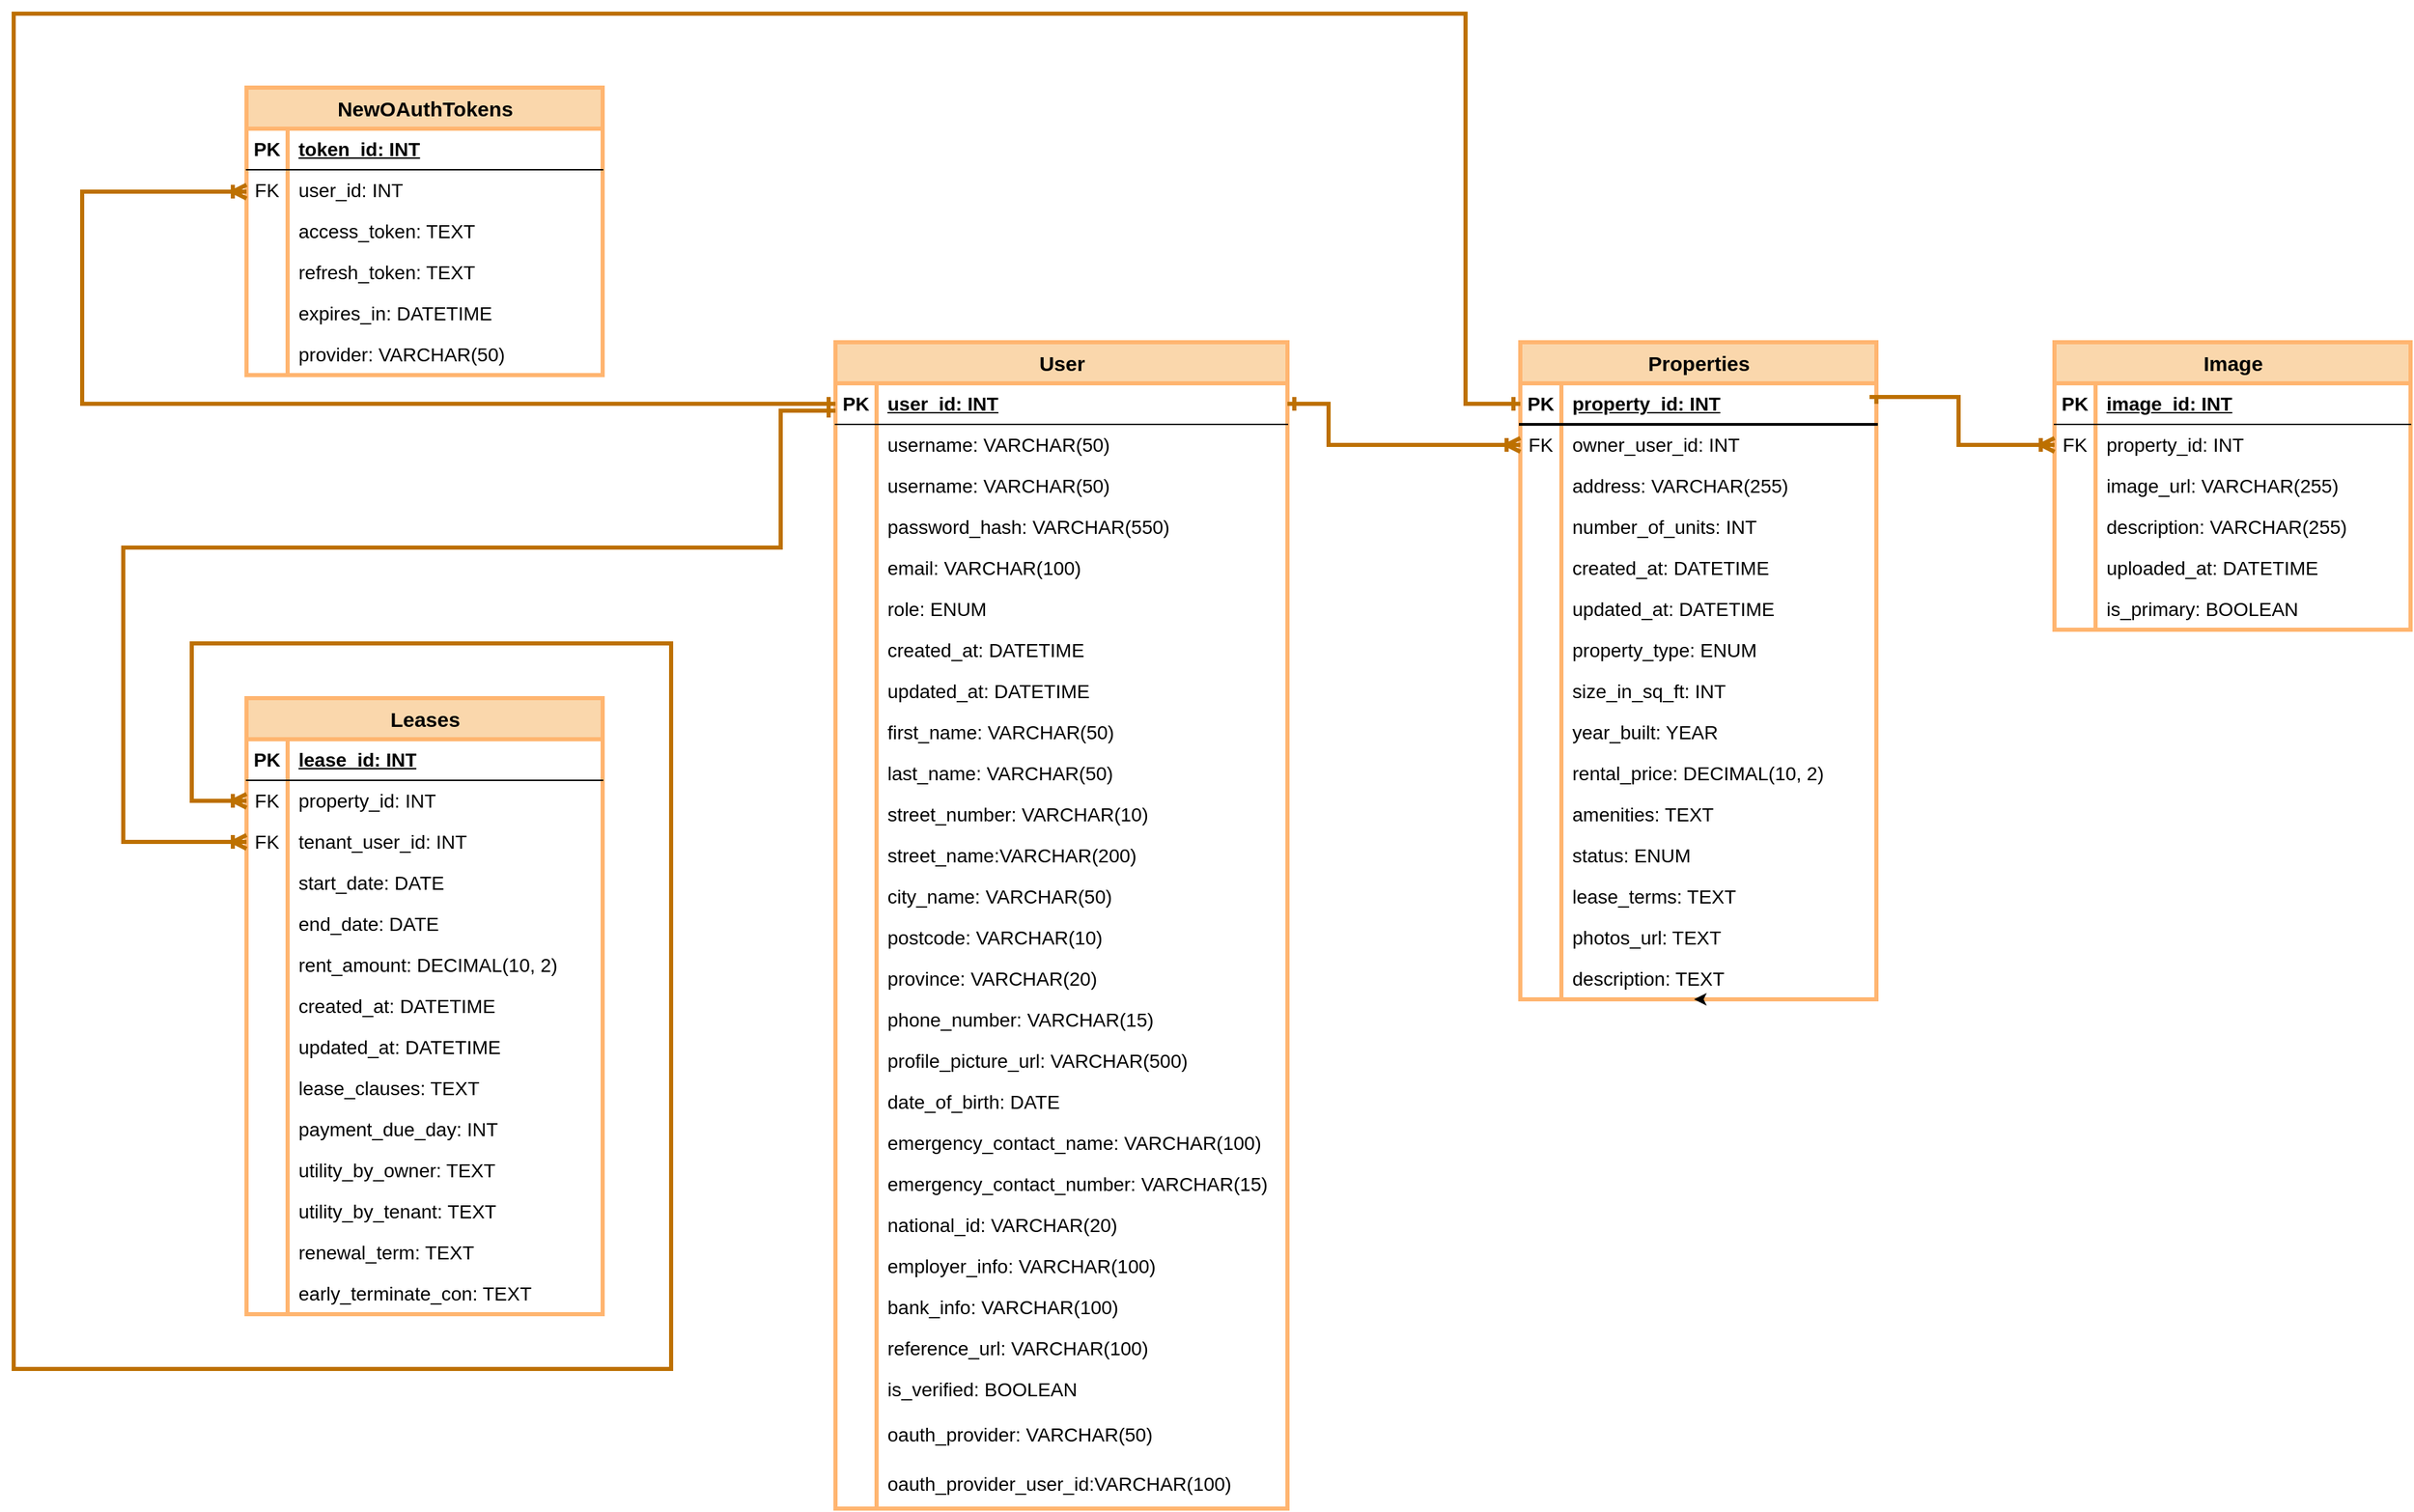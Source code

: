 <mxfile version="23.0.2" type="device">
  <diagram name="Page-1" id="Qb4axZj73vANqBn1EZJS">
    <mxGraphModel dx="3348" dy="1628" grid="1" gridSize="10" guides="1" tooltips="1" connect="1" arrows="1" fold="1" page="1" pageScale="1" pageWidth="1169" pageHeight="827" math="0" shadow="0">
      <root>
        <mxCell id="0" />
        <mxCell id="1" parent="0" />
        <mxCell id="Yb95WIbNzJChhSRufrUx-27" value="User" style="shape=table;startSize=30;container=1;collapsible=1;childLayout=tableLayout;fixedRows=1;rowLines=0;fontStyle=1;align=center;resizeLast=1;html=1;fontSize=15;fillColor=#fad7ac;strokeColor=#FFB570;strokeWidth=3;" parent="1" vertex="1">
          <mxGeometry x="920" y="550" width="330" height="852" as="geometry" />
        </mxCell>
        <mxCell id="Yb95WIbNzJChhSRufrUx-28" value="" style="shape=tableRow;horizontal=0;startSize=0;swimlaneHead=0;swimlaneBody=0;fillColor=none;collapsible=0;dropTarget=0;points=[[0,0.5],[1,0.5]];portConstraint=eastwest;top=0;left=0;right=0;bottom=1;" parent="Yb95WIbNzJChhSRufrUx-27" vertex="1">
          <mxGeometry y="30" width="330" height="30" as="geometry" />
        </mxCell>
        <mxCell id="Yb95WIbNzJChhSRufrUx-29" value="PK" style="shape=partialRectangle;connectable=0;fillColor=none;top=0;left=0;bottom=0;right=0;fontStyle=1;overflow=hidden;whiteSpace=wrap;html=1;fontSize=14;" parent="Yb95WIbNzJChhSRufrUx-28" vertex="1">
          <mxGeometry width="30" height="30" as="geometry">
            <mxRectangle width="30" height="30" as="alternateBounds" />
          </mxGeometry>
        </mxCell>
        <mxCell id="Yb95WIbNzJChhSRufrUx-30" value="user_id: INT" style="shape=partialRectangle;connectable=0;fillColor=none;top=0;left=0;bottom=0;right=0;align=left;spacingLeft=6;fontStyle=5;overflow=hidden;whiteSpace=wrap;html=1;fontSize=14;strokeWidth=2;" parent="Yb95WIbNzJChhSRufrUx-28" vertex="1">
          <mxGeometry x="30" width="300" height="30" as="geometry">
            <mxRectangle width="300" height="30" as="alternateBounds" />
          </mxGeometry>
        </mxCell>
        <mxCell id="2PXviKjR8cT5A32xq1t3-3" value="" style="shape=tableRow;horizontal=0;startSize=0;swimlaneHead=0;swimlaneBody=0;fillColor=none;collapsible=0;dropTarget=0;points=[[0,0.5],[1,0.5]];portConstraint=eastwest;top=0;left=0;right=0;bottom=0;" vertex="1" parent="Yb95WIbNzJChhSRufrUx-27">
          <mxGeometry y="60" width="330" height="30" as="geometry" />
        </mxCell>
        <mxCell id="2PXviKjR8cT5A32xq1t3-4" value="" style="shape=partialRectangle;connectable=0;fillColor=none;top=0;left=0;bottom=0;right=0;editable=1;overflow=hidden;whiteSpace=wrap;html=1;" vertex="1" parent="2PXviKjR8cT5A32xq1t3-3">
          <mxGeometry width="30" height="30" as="geometry">
            <mxRectangle width="30" height="30" as="alternateBounds" />
          </mxGeometry>
        </mxCell>
        <mxCell id="2PXviKjR8cT5A32xq1t3-5" value="username: VARCHAR(50)" style="shape=partialRectangle;connectable=0;fillColor=none;top=0;left=0;bottom=0;right=0;align=left;spacingLeft=6;overflow=hidden;whiteSpace=wrap;html=1;fontSize=14;" vertex="1" parent="2PXviKjR8cT5A32xq1t3-3">
          <mxGeometry x="30" width="300" height="30" as="geometry">
            <mxRectangle width="300" height="30" as="alternateBounds" />
          </mxGeometry>
        </mxCell>
        <mxCell id="Yb95WIbNzJChhSRufrUx-31" value="" style="shape=tableRow;horizontal=0;startSize=0;swimlaneHead=0;swimlaneBody=0;fillColor=none;collapsible=0;dropTarget=0;points=[[0,0.5],[1,0.5]];portConstraint=eastwest;top=0;left=0;right=0;bottom=0;" parent="Yb95WIbNzJChhSRufrUx-27" vertex="1">
          <mxGeometry y="90" width="330" height="30" as="geometry" />
        </mxCell>
        <mxCell id="Yb95WIbNzJChhSRufrUx-32" value="" style="shape=partialRectangle;connectable=0;fillColor=none;top=0;left=0;bottom=0;right=0;editable=1;overflow=hidden;whiteSpace=wrap;html=1;" parent="Yb95WIbNzJChhSRufrUx-31" vertex="1">
          <mxGeometry width="30" height="30" as="geometry">
            <mxRectangle width="30" height="30" as="alternateBounds" />
          </mxGeometry>
        </mxCell>
        <mxCell id="Yb95WIbNzJChhSRufrUx-33" value="username: VARCHAR(50)" style="shape=partialRectangle;connectable=0;fillColor=none;top=0;left=0;bottom=0;right=0;align=left;spacingLeft=6;overflow=hidden;whiteSpace=wrap;html=1;fontSize=14;" parent="Yb95WIbNzJChhSRufrUx-31" vertex="1">
          <mxGeometry x="30" width="300" height="30" as="geometry">
            <mxRectangle width="300" height="30" as="alternateBounds" />
          </mxGeometry>
        </mxCell>
        <mxCell id="Yb95WIbNzJChhSRufrUx-34" value="" style="shape=tableRow;horizontal=0;startSize=0;swimlaneHead=0;swimlaneBody=0;fillColor=none;collapsible=0;dropTarget=0;points=[[0,0.5],[1,0.5]];portConstraint=eastwest;top=0;left=0;right=0;bottom=0;" parent="Yb95WIbNzJChhSRufrUx-27" vertex="1">
          <mxGeometry y="120" width="330" height="30" as="geometry" />
        </mxCell>
        <mxCell id="Yb95WIbNzJChhSRufrUx-35" value="" style="shape=partialRectangle;connectable=0;fillColor=none;top=0;left=0;bottom=0;right=0;editable=1;overflow=hidden;whiteSpace=wrap;html=1;" parent="Yb95WIbNzJChhSRufrUx-34" vertex="1">
          <mxGeometry width="30" height="30" as="geometry">
            <mxRectangle width="30" height="30" as="alternateBounds" />
          </mxGeometry>
        </mxCell>
        <mxCell id="Yb95WIbNzJChhSRufrUx-36" value="password_hash: VARCHAR(550)" style="shape=partialRectangle;connectable=0;fillColor=none;top=0;left=0;bottom=0;right=0;align=left;spacingLeft=6;overflow=hidden;whiteSpace=wrap;html=1;fontSize=14;" parent="Yb95WIbNzJChhSRufrUx-34" vertex="1">
          <mxGeometry x="30" width="300" height="30" as="geometry">
            <mxRectangle width="300" height="30" as="alternateBounds" />
          </mxGeometry>
        </mxCell>
        <mxCell id="Yb95WIbNzJChhSRufrUx-37" value="" style="shape=tableRow;horizontal=0;startSize=0;swimlaneHead=0;swimlaneBody=0;fillColor=none;collapsible=0;dropTarget=0;points=[[0,0.5],[1,0.5]];portConstraint=eastwest;top=0;left=0;right=0;bottom=0;" parent="Yb95WIbNzJChhSRufrUx-27" vertex="1">
          <mxGeometry y="150" width="330" height="30" as="geometry" />
        </mxCell>
        <mxCell id="Yb95WIbNzJChhSRufrUx-38" value="" style="shape=partialRectangle;connectable=0;fillColor=none;top=0;left=0;bottom=0;right=0;editable=1;overflow=hidden;whiteSpace=wrap;html=1;" parent="Yb95WIbNzJChhSRufrUx-37" vertex="1">
          <mxGeometry width="30" height="30" as="geometry">
            <mxRectangle width="30" height="30" as="alternateBounds" />
          </mxGeometry>
        </mxCell>
        <mxCell id="Yb95WIbNzJChhSRufrUx-39" value="email: VARCHAR(100)" style="shape=partialRectangle;connectable=0;fillColor=none;top=0;left=0;bottom=0;right=0;align=left;spacingLeft=6;overflow=hidden;whiteSpace=wrap;html=1;fontSize=14;" parent="Yb95WIbNzJChhSRufrUx-37" vertex="1">
          <mxGeometry x="30" width="300" height="30" as="geometry">
            <mxRectangle width="300" height="30" as="alternateBounds" />
          </mxGeometry>
        </mxCell>
        <mxCell id="Yb95WIbNzJChhSRufrUx-40" value="" style="shape=tableRow;horizontal=0;startSize=0;swimlaneHead=0;swimlaneBody=0;fillColor=none;collapsible=0;dropTarget=0;points=[[0,0.5],[1,0.5]];portConstraint=eastwest;top=0;left=0;right=0;bottom=0;" parent="Yb95WIbNzJChhSRufrUx-27" vertex="1">
          <mxGeometry y="180" width="330" height="30" as="geometry" />
        </mxCell>
        <mxCell id="Yb95WIbNzJChhSRufrUx-41" value="" style="shape=partialRectangle;connectable=0;fillColor=none;top=0;left=0;bottom=0;right=0;editable=1;overflow=hidden;whiteSpace=wrap;html=1;" parent="Yb95WIbNzJChhSRufrUx-40" vertex="1">
          <mxGeometry width="30" height="30" as="geometry">
            <mxRectangle width="30" height="30" as="alternateBounds" />
          </mxGeometry>
        </mxCell>
        <mxCell id="Yb95WIbNzJChhSRufrUx-42" value="role: ENUM" style="shape=partialRectangle;connectable=0;fillColor=none;top=0;left=0;bottom=0;right=0;align=left;spacingLeft=6;overflow=hidden;whiteSpace=wrap;html=1;fontSize=14;" parent="Yb95WIbNzJChhSRufrUx-40" vertex="1">
          <mxGeometry x="30" width="300" height="30" as="geometry">
            <mxRectangle width="300" height="30" as="alternateBounds" />
          </mxGeometry>
        </mxCell>
        <mxCell id="Yb95WIbNzJChhSRufrUx-43" value="" style="shape=tableRow;horizontal=0;startSize=0;swimlaneHead=0;swimlaneBody=0;fillColor=none;collapsible=0;dropTarget=0;points=[[0,0.5],[1,0.5]];portConstraint=eastwest;top=0;left=0;right=0;bottom=0;" parent="Yb95WIbNzJChhSRufrUx-27" vertex="1">
          <mxGeometry y="210" width="330" height="30" as="geometry" />
        </mxCell>
        <mxCell id="Yb95WIbNzJChhSRufrUx-44" value="" style="shape=partialRectangle;connectable=0;fillColor=none;top=0;left=0;bottom=0;right=0;editable=1;overflow=hidden;whiteSpace=wrap;html=1;" parent="Yb95WIbNzJChhSRufrUx-43" vertex="1">
          <mxGeometry width="30" height="30" as="geometry">
            <mxRectangle width="30" height="30" as="alternateBounds" />
          </mxGeometry>
        </mxCell>
        <mxCell id="Yb95WIbNzJChhSRufrUx-45" value="created_at: DATETIME" style="shape=partialRectangle;connectable=0;fillColor=none;top=0;left=0;bottom=0;right=0;align=left;spacingLeft=6;overflow=hidden;whiteSpace=wrap;html=1;fontSize=14;" parent="Yb95WIbNzJChhSRufrUx-43" vertex="1">
          <mxGeometry x="30" width="300" height="30" as="geometry">
            <mxRectangle width="300" height="30" as="alternateBounds" />
          </mxGeometry>
        </mxCell>
        <mxCell id="Yb95WIbNzJChhSRufrUx-46" value="" style="shape=tableRow;horizontal=0;startSize=0;swimlaneHead=0;swimlaneBody=0;fillColor=none;collapsible=0;dropTarget=0;points=[[0,0.5],[1,0.5]];portConstraint=eastwest;top=0;left=0;right=0;bottom=0;" parent="Yb95WIbNzJChhSRufrUx-27" vertex="1">
          <mxGeometry y="240" width="330" height="30" as="geometry" />
        </mxCell>
        <mxCell id="Yb95WIbNzJChhSRufrUx-47" value="" style="shape=partialRectangle;connectable=0;fillColor=none;top=0;left=0;bottom=0;right=0;editable=1;overflow=hidden;whiteSpace=wrap;html=1;" parent="Yb95WIbNzJChhSRufrUx-46" vertex="1">
          <mxGeometry width="30" height="30" as="geometry">
            <mxRectangle width="30" height="30" as="alternateBounds" />
          </mxGeometry>
        </mxCell>
        <mxCell id="Yb95WIbNzJChhSRufrUx-48" value="updated_at: DATETIME" style="shape=partialRectangle;connectable=0;fillColor=none;top=0;left=0;bottom=0;right=0;align=left;spacingLeft=6;overflow=hidden;whiteSpace=wrap;html=1;fontSize=14;" parent="Yb95WIbNzJChhSRufrUx-46" vertex="1">
          <mxGeometry x="30" width="300" height="30" as="geometry">
            <mxRectangle width="300" height="30" as="alternateBounds" />
          </mxGeometry>
        </mxCell>
        <mxCell id="FwiNNJFffUBWZk0M3yE5-1" value="" style="shape=tableRow;horizontal=0;startSize=0;swimlaneHead=0;swimlaneBody=0;fillColor=none;collapsible=0;dropTarget=0;points=[[0,0.5],[1,0.5]];portConstraint=eastwest;top=0;left=0;right=0;bottom=0;" parent="Yb95WIbNzJChhSRufrUx-27" vertex="1">
          <mxGeometry y="270" width="330" height="30" as="geometry" />
        </mxCell>
        <mxCell id="FwiNNJFffUBWZk0M3yE5-2" value="" style="shape=partialRectangle;connectable=0;fillColor=none;top=0;left=0;bottom=0;right=0;editable=1;overflow=hidden;whiteSpace=wrap;html=1;" parent="FwiNNJFffUBWZk0M3yE5-1" vertex="1">
          <mxGeometry width="30" height="30" as="geometry">
            <mxRectangle width="30" height="30" as="alternateBounds" />
          </mxGeometry>
        </mxCell>
        <mxCell id="FwiNNJFffUBWZk0M3yE5-3" value="first_name: VARCHAR(50)" style="shape=partialRectangle;connectable=0;fillColor=none;top=0;left=0;bottom=0;right=0;align=left;spacingLeft=6;overflow=hidden;whiteSpace=wrap;html=1;fontSize=14;" parent="FwiNNJFffUBWZk0M3yE5-1" vertex="1">
          <mxGeometry x="30" width="300" height="30" as="geometry">
            <mxRectangle width="300" height="30" as="alternateBounds" />
          </mxGeometry>
        </mxCell>
        <mxCell id="FwiNNJFffUBWZk0M3yE5-4" value="" style="shape=tableRow;horizontal=0;startSize=0;swimlaneHead=0;swimlaneBody=0;fillColor=none;collapsible=0;dropTarget=0;points=[[0,0.5],[1,0.5]];portConstraint=eastwest;top=0;left=0;right=0;bottom=0;" parent="Yb95WIbNzJChhSRufrUx-27" vertex="1">
          <mxGeometry y="300" width="330" height="30" as="geometry" />
        </mxCell>
        <mxCell id="FwiNNJFffUBWZk0M3yE5-5" value="" style="shape=partialRectangle;connectable=0;fillColor=none;top=0;left=0;bottom=0;right=0;editable=1;overflow=hidden;whiteSpace=wrap;html=1;" parent="FwiNNJFffUBWZk0M3yE5-4" vertex="1">
          <mxGeometry width="30" height="30" as="geometry">
            <mxRectangle width="30" height="30" as="alternateBounds" />
          </mxGeometry>
        </mxCell>
        <mxCell id="FwiNNJFffUBWZk0M3yE5-6" value="last_name: VARCHAR(50)" style="shape=partialRectangle;connectable=0;fillColor=none;top=0;left=0;bottom=0;right=0;align=left;spacingLeft=6;overflow=hidden;whiteSpace=wrap;html=1;fontSize=14;" parent="FwiNNJFffUBWZk0M3yE5-4" vertex="1">
          <mxGeometry x="30" width="300" height="30" as="geometry">
            <mxRectangle width="300" height="30" as="alternateBounds" />
          </mxGeometry>
        </mxCell>
        <mxCell id="FwiNNJFffUBWZk0M3yE5-7" value="" style="shape=tableRow;horizontal=0;startSize=0;swimlaneHead=0;swimlaneBody=0;fillColor=none;collapsible=0;dropTarget=0;points=[[0,0.5],[1,0.5]];portConstraint=eastwest;top=0;left=0;right=0;bottom=0;" parent="Yb95WIbNzJChhSRufrUx-27" vertex="1">
          <mxGeometry y="330" width="330" height="30" as="geometry" />
        </mxCell>
        <mxCell id="FwiNNJFffUBWZk0M3yE5-8" value="" style="shape=partialRectangle;connectable=0;fillColor=none;top=0;left=0;bottom=0;right=0;editable=1;overflow=hidden;whiteSpace=wrap;html=1;" parent="FwiNNJFffUBWZk0M3yE5-7" vertex="1">
          <mxGeometry width="30" height="30" as="geometry">
            <mxRectangle width="30" height="30" as="alternateBounds" />
          </mxGeometry>
        </mxCell>
        <mxCell id="FwiNNJFffUBWZk0M3yE5-9" value="street_number: VARCHAR(10)" style="shape=partialRectangle;connectable=0;fillColor=none;top=0;left=0;bottom=0;right=0;align=left;spacingLeft=6;overflow=hidden;whiteSpace=wrap;html=1;fontSize=14;" parent="FwiNNJFffUBWZk0M3yE5-7" vertex="1">
          <mxGeometry x="30" width="300" height="30" as="geometry">
            <mxRectangle width="300" height="30" as="alternateBounds" />
          </mxGeometry>
        </mxCell>
        <mxCell id="FwiNNJFffUBWZk0M3yE5-10" value="" style="shape=tableRow;horizontal=0;startSize=0;swimlaneHead=0;swimlaneBody=0;fillColor=none;collapsible=0;dropTarget=0;points=[[0,0.5],[1,0.5]];portConstraint=eastwest;top=0;left=0;right=0;bottom=0;" parent="Yb95WIbNzJChhSRufrUx-27" vertex="1">
          <mxGeometry y="360" width="330" height="30" as="geometry" />
        </mxCell>
        <mxCell id="FwiNNJFffUBWZk0M3yE5-11" value="" style="shape=partialRectangle;connectable=0;fillColor=none;top=0;left=0;bottom=0;right=0;editable=1;overflow=hidden;whiteSpace=wrap;html=1;" parent="FwiNNJFffUBWZk0M3yE5-10" vertex="1">
          <mxGeometry width="30" height="30" as="geometry">
            <mxRectangle width="30" height="30" as="alternateBounds" />
          </mxGeometry>
        </mxCell>
        <mxCell id="FwiNNJFffUBWZk0M3yE5-12" value="street_name:VARCHAR(200)" style="shape=partialRectangle;connectable=0;fillColor=none;top=0;left=0;bottom=0;right=0;align=left;spacingLeft=6;overflow=hidden;whiteSpace=wrap;html=1;fontSize=14;" parent="FwiNNJFffUBWZk0M3yE5-10" vertex="1">
          <mxGeometry x="30" width="300" height="30" as="geometry">
            <mxRectangle width="300" height="30" as="alternateBounds" />
          </mxGeometry>
        </mxCell>
        <mxCell id="FwiNNJFffUBWZk0M3yE5-13" value="" style="shape=tableRow;horizontal=0;startSize=0;swimlaneHead=0;swimlaneBody=0;fillColor=none;collapsible=0;dropTarget=0;points=[[0,0.5],[1,0.5]];portConstraint=eastwest;top=0;left=0;right=0;bottom=0;" parent="Yb95WIbNzJChhSRufrUx-27" vertex="1">
          <mxGeometry y="390" width="330" height="30" as="geometry" />
        </mxCell>
        <mxCell id="FwiNNJFffUBWZk0M3yE5-14" value="" style="shape=partialRectangle;connectable=0;fillColor=none;top=0;left=0;bottom=0;right=0;editable=1;overflow=hidden;whiteSpace=wrap;html=1;" parent="FwiNNJFffUBWZk0M3yE5-13" vertex="1">
          <mxGeometry width="30" height="30" as="geometry">
            <mxRectangle width="30" height="30" as="alternateBounds" />
          </mxGeometry>
        </mxCell>
        <mxCell id="FwiNNJFffUBWZk0M3yE5-15" value="city_name: VARCHAR(50)" style="shape=partialRectangle;connectable=0;fillColor=none;top=0;left=0;bottom=0;right=0;align=left;spacingLeft=6;overflow=hidden;whiteSpace=wrap;html=1;fontSize=14;" parent="FwiNNJFffUBWZk0M3yE5-13" vertex="1">
          <mxGeometry x="30" width="300" height="30" as="geometry">
            <mxRectangle width="300" height="30" as="alternateBounds" />
          </mxGeometry>
        </mxCell>
        <mxCell id="FwiNNJFffUBWZk0M3yE5-16" value="" style="shape=tableRow;horizontal=0;startSize=0;swimlaneHead=0;swimlaneBody=0;fillColor=none;collapsible=0;dropTarget=0;points=[[0,0.5],[1,0.5]];portConstraint=eastwest;top=0;left=0;right=0;bottom=0;" parent="Yb95WIbNzJChhSRufrUx-27" vertex="1">
          <mxGeometry y="420" width="330" height="30" as="geometry" />
        </mxCell>
        <mxCell id="FwiNNJFffUBWZk0M3yE5-17" value="" style="shape=partialRectangle;connectable=0;fillColor=none;top=0;left=0;bottom=0;right=0;editable=1;overflow=hidden;whiteSpace=wrap;html=1;" parent="FwiNNJFffUBWZk0M3yE5-16" vertex="1">
          <mxGeometry width="30" height="30" as="geometry">
            <mxRectangle width="30" height="30" as="alternateBounds" />
          </mxGeometry>
        </mxCell>
        <mxCell id="FwiNNJFffUBWZk0M3yE5-18" value="postcode: VARCHAR(10)" style="shape=partialRectangle;connectable=0;fillColor=none;top=0;left=0;bottom=0;right=0;align=left;spacingLeft=6;overflow=hidden;whiteSpace=wrap;html=1;fontSize=14;" parent="FwiNNJFffUBWZk0M3yE5-16" vertex="1">
          <mxGeometry x="30" width="300" height="30" as="geometry">
            <mxRectangle width="300" height="30" as="alternateBounds" />
          </mxGeometry>
        </mxCell>
        <mxCell id="FwiNNJFffUBWZk0M3yE5-19" value="" style="shape=tableRow;horizontal=0;startSize=0;swimlaneHead=0;swimlaneBody=0;fillColor=none;collapsible=0;dropTarget=0;points=[[0,0.5],[1,0.5]];portConstraint=eastwest;top=0;left=0;right=0;bottom=0;" parent="Yb95WIbNzJChhSRufrUx-27" vertex="1">
          <mxGeometry y="450" width="330" height="30" as="geometry" />
        </mxCell>
        <mxCell id="FwiNNJFffUBWZk0M3yE5-20" value="" style="shape=partialRectangle;connectable=0;fillColor=none;top=0;left=0;bottom=0;right=0;editable=1;overflow=hidden;whiteSpace=wrap;html=1;" parent="FwiNNJFffUBWZk0M3yE5-19" vertex="1">
          <mxGeometry width="30" height="30" as="geometry">
            <mxRectangle width="30" height="30" as="alternateBounds" />
          </mxGeometry>
        </mxCell>
        <mxCell id="FwiNNJFffUBWZk0M3yE5-21" value="province: VARCHAR(20)" style="shape=partialRectangle;connectable=0;fillColor=none;top=0;left=0;bottom=0;right=0;align=left;spacingLeft=6;overflow=hidden;whiteSpace=wrap;html=1;fontSize=14;" parent="FwiNNJFffUBWZk0M3yE5-19" vertex="1">
          <mxGeometry x="30" width="300" height="30" as="geometry">
            <mxRectangle width="300" height="30" as="alternateBounds" />
          </mxGeometry>
        </mxCell>
        <mxCell id="FwiNNJFffUBWZk0M3yE5-22" value="" style="shape=tableRow;horizontal=0;startSize=0;swimlaneHead=0;swimlaneBody=0;fillColor=none;collapsible=0;dropTarget=0;points=[[0,0.5],[1,0.5]];portConstraint=eastwest;top=0;left=0;right=0;bottom=0;" parent="Yb95WIbNzJChhSRufrUx-27" vertex="1">
          <mxGeometry y="480" width="330" height="30" as="geometry" />
        </mxCell>
        <mxCell id="FwiNNJFffUBWZk0M3yE5-23" value="" style="shape=partialRectangle;connectable=0;fillColor=none;top=0;left=0;bottom=0;right=0;editable=1;overflow=hidden;whiteSpace=wrap;html=1;" parent="FwiNNJFffUBWZk0M3yE5-22" vertex="1">
          <mxGeometry width="30" height="30" as="geometry">
            <mxRectangle width="30" height="30" as="alternateBounds" />
          </mxGeometry>
        </mxCell>
        <mxCell id="FwiNNJFffUBWZk0M3yE5-24" value="phone_number: VARCHAR(15)" style="shape=partialRectangle;connectable=0;fillColor=none;top=0;left=0;bottom=0;right=0;align=left;spacingLeft=6;overflow=hidden;whiteSpace=wrap;html=1;fontSize=14;" parent="FwiNNJFffUBWZk0M3yE5-22" vertex="1">
          <mxGeometry x="30" width="300" height="30" as="geometry">
            <mxRectangle width="300" height="30" as="alternateBounds" />
          </mxGeometry>
        </mxCell>
        <mxCell id="FwiNNJFffUBWZk0M3yE5-25" value="" style="shape=tableRow;horizontal=0;startSize=0;swimlaneHead=0;swimlaneBody=0;fillColor=none;collapsible=0;dropTarget=0;points=[[0,0.5],[1,0.5]];portConstraint=eastwest;top=0;left=0;right=0;bottom=0;" parent="Yb95WIbNzJChhSRufrUx-27" vertex="1">
          <mxGeometry y="510" width="330" height="30" as="geometry" />
        </mxCell>
        <mxCell id="FwiNNJFffUBWZk0M3yE5-26" value="" style="shape=partialRectangle;connectable=0;fillColor=none;top=0;left=0;bottom=0;right=0;editable=1;overflow=hidden;whiteSpace=wrap;html=1;" parent="FwiNNJFffUBWZk0M3yE5-25" vertex="1">
          <mxGeometry width="30" height="30" as="geometry">
            <mxRectangle width="30" height="30" as="alternateBounds" />
          </mxGeometry>
        </mxCell>
        <mxCell id="FwiNNJFffUBWZk0M3yE5-27" value="profile_picture_url: VARCHAR(500)" style="shape=partialRectangle;connectable=0;fillColor=none;top=0;left=0;bottom=0;right=0;align=left;spacingLeft=6;overflow=hidden;whiteSpace=wrap;html=1;fontSize=14;" parent="FwiNNJFffUBWZk0M3yE5-25" vertex="1">
          <mxGeometry x="30" width="300" height="30" as="geometry">
            <mxRectangle width="300" height="30" as="alternateBounds" />
          </mxGeometry>
        </mxCell>
        <mxCell id="FwiNNJFffUBWZk0M3yE5-28" value="" style="shape=tableRow;horizontal=0;startSize=0;swimlaneHead=0;swimlaneBody=0;fillColor=none;collapsible=0;dropTarget=0;points=[[0,0.5],[1,0.5]];portConstraint=eastwest;top=0;left=0;right=0;bottom=0;" parent="Yb95WIbNzJChhSRufrUx-27" vertex="1">
          <mxGeometry y="540" width="330" height="30" as="geometry" />
        </mxCell>
        <mxCell id="FwiNNJFffUBWZk0M3yE5-29" value="" style="shape=partialRectangle;connectable=0;fillColor=none;top=0;left=0;bottom=0;right=0;editable=1;overflow=hidden;whiteSpace=wrap;html=1;" parent="FwiNNJFffUBWZk0M3yE5-28" vertex="1">
          <mxGeometry width="30" height="30" as="geometry">
            <mxRectangle width="30" height="30" as="alternateBounds" />
          </mxGeometry>
        </mxCell>
        <mxCell id="FwiNNJFffUBWZk0M3yE5-30" value="date_of_birth: DATE" style="shape=partialRectangle;connectable=0;fillColor=none;top=0;left=0;bottom=0;right=0;align=left;spacingLeft=6;overflow=hidden;whiteSpace=wrap;html=1;fontSize=14;" parent="FwiNNJFffUBWZk0M3yE5-28" vertex="1">
          <mxGeometry x="30" width="300" height="30" as="geometry">
            <mxRectangle width="300" height="30" as="alternateBounds" />
          </mxGeometry>
        </mxCell>
        <mxCell id="FwiNNJFffUBWZk0M3yE5-31" value="" style="shape=tableRow;horizontal=0;startSize=0;swimlaneHead=0;swimlaneBody=0;fillColor=none;collapsible=0;dropTarget=0;points=[[0,0.5],[1,0.5]];portConstraint=eastwest;top=0;left=0;right=0;bottom=0;" parent="Yb95WIbNzJChhSRufrUx-27" vertex="1">
          <mxGeometry y="570" width="330" height="30" as="geometry" />
        </mxCell>
        <mxCell id="FwiNNJFffUBWZk0M3yE5-32" value="" style="shape=partialRectangle;connectable=0;fillColor=none;top=0;left=0;bottom=0;right=0;editable=1;overflow=hidden;whiteSpace=wrap;html=1;" parent="FwiNNJFffUBWZk0M3yE5-31" vertex="1">
          <mxGeometry width="30" height="30" as="geometry">
            <mxRectangle width="30" height="30" as="alternateBounds" />
          </mxGeometry>
        </mxCell>
        <mxCell id="FwiNNJFffUBWZk0M3yE5-33" value="emergency_contact_name: VARCHAR(100)" style="shape=partialRectangle;connectable=0;fillColor=none;top=0;left=0;bottom=0;right=0;align=left;spacingLeft=6;overflow=hidden;whiteSpace=wrap;html=1;fontSize=14;" parent="FwiNNJFffUBWZk0M3yE5-31" vertex="1">
          <mxGeometry x="30" width="300" height="30" as="geometry">
            <mxRectangle width="300" height="30" as="alternateBounds" />
          </mxGeometry>
        </mxCell>
        <mxCell id="FwiNNJFffUBWZk0M3yE5-34" value="" style="shape=tableRow;horizontal=0;startSize=0;swimlaneHead=0;swimlaneBody=0;fillColor=none;collapsible=0;dropTarget=0;points=[[0,0.5],[1,0.5]];portConstraint=eastwest;top=0;left=0;right=0;bottom=0;" parent="Yb95WIbNzJChhSRufrUx-27" vertex="1">
          <mxGeometry y="600" width="330" height="30" as="geometry" />
        </mxCell>
        <mxCell id="FwiNNJFffUBWZk0M3yE5-35" value="" style="shape=partialRectangle;connectable=0;fillColor=none;top=0;left=0;bottom=0;right=0;editable=1;overflow=hidden;whiteSpace=wrap;html=1;" parent="FwiNNJFffUBWZk0M3yE5-34" vertex="1">
          <mxGeometry width="30" height="30" as="geometry">
            <mxRectangle width="30" height="30" as="alternateBounds" />
          </mxGeometry>
        </mxCell>
        <mxCell id="FwiNNJFffUBWZk0M3yE5-36" value="emergency_contact_number: VARCHAR(15)" style="shape=partialRectangle;connectable=0;fillColor=none;top=0;left=0;bottom=0;right=0;align=left;spacingLeft=6;overflow=hidden;whiteSpace=wrap;html=1;fontSize=14;" parent="FwiNNJFffUBWZk0M3yE5-34" vertex="1">
          <mxGeometry x="30" width="300" height="30" as="geometry">
            <mxRectangle width="300" height="30" as="alternateBounds" />
          </mxGeometry>
        </mxCell>
        <mxCell id="FwiNNJFffUBWZk0M3yE5-37" value="" style="shape=tableRow;horizontal=0;startSize=0;swimlaneHead=0;swimlaneBody=0;fillColor=none;collapsible=0;dropTarget=0;points=[[0,0.5],[1,0.5]];portConstraint=eastwest;top=0;left=0;right=0;bottom=0;" parent="Yb95WIbNzJChhSRufrUx-27" vertex="1">
          <mxGeometry y="630" width="330" height="30" as="geometry" />
        </mxCell>
        <mxCell id="FwiNNJFffUBWZk0M3yE5-38" value="" style="shape=partialRectangle;connectable=0;fillColor=none;top=0;left=0;bottom=0;right=0;editable=1;overflow=hidden;whiteSpace=wrap;html=1;" parent="FwiNNJFffUBWZk0M3yE5-37" vertex="1">
          <mxGeometry width="30" height="30" as="geometry">
            <mxRectangle width="30" height="30" as="alternateBounds" />
          </mxGeometry>
        </mxCell>
        <mxCell id="FwiNNJFffUBWZk0M3yE5-39" value="national_id: VARCHAR(20)" style="shape=partialRectangle;connectable=0;fillColor=none;top=0;left=0;bottom=0;right=0;align=left;spacingLeft=6;overflow=hidden;whiteSpace=wrap;html=1;fontSize=14;" parent="FwiNNJFffUBWZk0M3yE5-37" vertex="1">
          <mxGeometry x="30" width="300" height="30" as="geometry">
            <mxRectangle width="300" height="30" as="alternateBounds" />
          </mxGeometry>
        </mxCell>
        <mxCell id="FwiNNJFffUBWZk0M3yE5-40" value="" style="shape=tableRow;horizontal=0;startSize=0;swimlaneHead=0;swimlaneBody=0;fillColor=none;collapsible=0;dropTarget=0;points=[[0,0.5],[1,0.5]];portConstraint=eastwest;top=0;left=0;right=0;bottom=0;" parent="Yb95WIbNzJChhSRufrUx-27" vertex="1">
          <mxGeometry y="660" width="330" height="30" as="geometry" />
        </mxCell>
        <mxCell id="FwiNNJFffUBWZk0M3yE5-41" value="" style="shape=partialRectangle;connectable=0;fillColor=none;top=0;left=0;bottom=0;right=0;editable=1;overflow=hidden;whiteSpace=wrap;html=1;" parent="FwiNNJFffUBWZk0M3yE5-40" vertex="1">
          <mxGeometry width="30" height="30" as="geometry">
            <mxRectangle width="30" height="30" as="alternateBounds" />
          </mxGeometry>
        </mxCell>
        <mxCell id="FwiNNJFffUBWZk0M3yE5-42" value="employer_info: VARCHAR(100)" style="shape=partialRectangle;connectable=0;fillColor=none;top=0;left=0;bottom=0;right=0;align=left;spacingLeft=6;overflow=hidden;whiteSpace=wrap;html=1;fontSize=14;" parent="FwiNNJFffUBWZk0M3yE5-40" vertex="1">
          <mxGeometry x="30" width="300" height="30" as="geometry">
            <mxRectangle width="300" height="30" as="alternateBounds" />
          </mxGeometry>
        </mxCell>
        <mxCell id="FwiNNJFffUBWZk0M3yE5-43" value="" style="shape=tableRow;horizontal=0;startSize=0;swimlaneHead=0;swimlaneBody=0;fillColor=none;collapsible=0;dropTarget=0;points=[[0,0.5],[1,0.5]];portConstraint=eastwest;top=0;left=0;right=0;bottom=0;" parent="Yb95WIbNzJChhSRufrUx-27" vertex="1">
          <mxGeometry y="690" width="330" height="30" as="geometry" />
        </mxCell>
        <mxCell id="FwiNNJFffUBWZk0M3yE5-44" value="" style="shape=partialRectangle;connectable=0;fillColor=none;top=0;left=0;bottom=0;right=0;editable=1;overflow=hidden;whiteSpace=wrap;html=1;" parent="FwiNNJFffUBWZk0M3yE5-43" vertex="1">
          <mxGeometry width="30" height="30" as="geometry">
            <mxRectangle width="30" height="30" as="alternateBounds" />
          </mxGeometry>
        </mxCell>
        <mxCell id="FwiNNJFffUBWZk0M3yE5-45" value="bank_info: VARCHAR(100)" style="shape=partialRectangle;connectable=0;fillColor=none;top=0;left=0;bottom=0;right=0;align=left;spacingLeft=6;overflow=hidden;whiteSpace=wrap;html=1;fontSize=14;" parent="FwiNNJFffUBWZk0M3yE5-43" vertex="1">
          <mxGeometry x="30" width="300" height="30" as="geometry">
            <mxRectangle width="300" height="30" as="alternateBounds" />
          </mxGeometry>
        </mxCell>
        <mxCell id="FwiNNJFffUBWZk0M3yE5-46" value="" style="shape=tableRow;horizontal=0;startSize=0;swimlaneHead=0;swimlaneBody=0;fillColor=none;collapsible=0;dropTarget=0;points=[[0,0.5],[1,0.5]];portConstraint=eastwest;top=0;left=0;right=0;bottom=0;" parent="Yb95WIbNzJChhSRufrUx-27" vertex="1">
          <mxGeometry y="720" width="330" height="30" as="geometry" />
        </mxCell>
        <mxCell id="FwiNNJFffUBWZk0M3yE5-47" value="" style="shape=partialRectangle;connectable=0;fillColor=none;top=0;left=0;bottom=0;right=0;editable=1;overflow=hidden;whiteSpace=wrap;html=1;" parent="FwiNNJFffUBWZk0M3yE5-46" vertex="1">
          <mxGeometry width="30" height="30" as="geometry">
            <mxRectangle width="30" height="30" as="alternateBounds" />
          </mxGeometry>
        </mxCell>
        <mxCell id="FwiNNJFffUBWZk0M3yE5-48" value="reference_url: VARCHAR(100)" style="shape=partialRectangle;connectable=0;fillColor=none;top=0;left=0;bottom=0;right=0;align=left;spacingLeft=6;overflow=hidden;whiteSpace=wrap;html=1;fontSize=14;" parent="FwiNNJFffUBWZk0M3yE5-46" vertex="1">
          <mxGeometry x="30" width="300" height="30" as="geometry">
            <mxRectangle width="300" height="30" as="alternateBounds" />
          </mxGeometry>
        </mxCell>
        <mxCell id="FwiNNJFffUBWZk0M3yE5-49" value="" style="shape=tableRow;horizontal=0;startSize=0;swimlaneHead=0;swimlaneBody=0;fillColor=none;collapsible=0;dropTarget=0;points=[[0,0.5],[1,0.5]];portConstraint=eastwest;top=0;left=0;right=0;bottom=0;" parent="Yb95WIbNzJChhSRufrUx-27" vertex="1">
          <mxGeometry y="750" width="330" height="30" as="geometry" />
        </mxCell>
        <mxCell id="FwiNNJFffUBWZk0M3yE5-50" value="" style="shape=partialRectangle;connectable=0;fillColor=none;top=0;left=0;bottom=0;right=0;editable=1;overflow=hidden;whiteSpace=wrap;html=1;" parent="FwiNNJFffUBWZk0M3yE5-49" vertex="1">
          <mxGeometry width="30" height="30" as="geometry">
            <mxRectangle width="30" height="30" as="alternateBounds" />
          </mxGeometry>
        </mxCell>
        <mxCell id="FwiNNJFffUBWZk0M3yE5-51" value="is_verified: BOOLEAN" style="shape=partialRectangle;connectable=0;fillColor=none;top=0;left=0;bottom=0;right=0;align=left;spacingLeft=6;overflow=hidden;whiteSpace=wrap;html=1;fontSize=14;" parent="FwiNNJFffUBWZk0M3yE5-49" vertex="1">
          <mxGeometry x="30" width="300" height="30" as="geometry">
            <mxRectangle width="300" height="30" as="alternateBounds" />
          </mxGeometry>
        </mxCell>
        <mxCell id="FwiNNJFffUBWZk0M3yE5-52" value="" style="shape=tableRow;horizontal=0;startSize=0;swimlaneHead=0;swimlaneBody=0;fillColor=none;collapsible=0;dropTarget=0;points=[[0,0.5],[1,0.5]];portConstraint=eastwest;top=0;left=0;right=0;bottom=0;" parent="Yb95WIbNzJChhSRufrUx-27" vertex="1">
          <mxGeometry y="780" width="330" height="36" as="geometry" />
        </mxCell>
        <mxCell id="FwiNNJFffUBWZk0M3yE5-53" value="" style="shape=partialRectangle;connectable=0;fillColor=none;top=0;left=0;bottom=0;right=0;editable=1;overflow=hidden;whiteSpace=wrap;html=1;" parent="FwiNNJFffUBWZk0M3yE5-52" vertex="1">
          <mxGeometry width="30" height="36" as="geometry">
            <mxRectangle width="30" height="36" as="alternateBounds" />
          </mxGeometry>
        </mxCell>
        <mxCell id="FwiNNJFffUBWZk0M3yE5-54" value="oauth_provider: VARCHAR(50)" style="shape=partialRectangle;connectable=0;fillColor=none;top=0;left=0;bottom=0;right=0;align=left;spacingLeft=6;overflow=hidden;whiteSpace=wrap;html=1;fontSize=14;" parent="FwiNNJFffUBWZk0M3yE5-52" vertex="1">
          <mxGeometry x="30" width="300" height="36" as="geometry">
            <mxRectangle width="300" height="36" as="alternateBounds" />
          </mxGeometry>
        </mxCell>
        <mxCell id="nu6IxhfbVlmJpwLMFske-54" value="" style="shape=tableRow;horizontal=0;startSize=0;swimlaneHead=0;swimlaneBody=0;fillColor=none;collapsible=0;dropTarget=0;points=[[0,0.5],[1,0.5]];portConstraint=eastwest;top=0;left=0;right=0;bottom=0;" parent="Yb95WIbNzJChhSRufrUx-27" vertex="1">
          <mxGeometry y="816" width="330" height="36" as="geometry" />
        </mxCell>
        <mxCell id="nu6IxhfbVlmJpwLMFske-55" value="" style="shape=partialRectangle;connectable=0;fillColor=none;top=0;left=0;bottom=0;right=0;editable=1;overflow=hidden;whiteSpace=wrap;html=1;" parent="nu6IxhfbVlmJpwLMFske-54" vertex="1">
          <mxGeometry width="30" height="36" as="geometry">
            <mxRectangle width="30" height="36" as="alternateBounds" />
          </mxGeometry>
        </mxCell>
        <mxCell id="nu6IxhfbVlmJpwLMFske-56" value="oauth_provider_user_id:VARCHAR(100)" style="shape=partialRectangle;connectable=0;fillColor=none;top=0;left=0;bottom=0;right=0;align=left;spacingLeft=6;overflow=hidden;whiteSpace=wrap;html=1;fontSize=14;" parent="nu6IxhfbVlmJpwLMFske-54" vertex="1">
          <mxGeometry x="30" width="300" height="36" as="geometry">
            <mxRectangle width="300" height="36" as="alternateBounds" />
          </mxGeometry>
        </mxCell>
        <mxCell id="FwiNNJFffUBWZk0M3yE5-61" value="Properties" style="shape=table;startSize=30;container=1;collapsible=1;childLayout=tableLayout;fixedRows=1;rowLines=0;fontStyle=1;align=center;resizeLast=1;html=1;fontSize=15;fillColor=#fad7ac;strokeColor=#FFB570;strokeWidth=3;" parent="1" vertex="1">
          <mxGeometry x="1420.0" y="550" width="260" height="480" as="geometry" />
        </mxCell>
        <mxCell id="FwiNNJFffUBWZk0M3yE5-62" value="" style="shape=tableRow;horizontal=0;startSize=0;swimlaneHead=0;swimlaneBody=0;fillColor=none;collapsible=0;dropTarget=0;points=[[0,0.5],[1,0.5]];portConstraint=eastwest;top=0;left=0;right=0;bottom=1;fontSize=14;align=left;spacingLeft=6;fontStyle=5;strokeWidth=2;" parent="FwiNNJFffUBWZk0M3yE5-61" vertex="1">
          <mxGeometry y="30" width="260" height="30" as="geometry" />
        </mxCell>
        <mxCell id="FwiNNJFffUBWZk0M3yE5-63" value="PK" style="shape=partialRectangle;connectable=0;fillColor=none;top=0;left=0;bottom=0;right=0;fontStyle=1;overflow=hidden;whiteSpace=wrap;html=1;fontSize=14;" parent="FwiNNJFffUBWZk0M3yE5-62" vertex="1">
          <mxGeometry width="30" height="30" as="geometry">
            <mxRectangle width="30" height="30" as="alternateBounds" />
          </mxGeometry>
        </mxCell>
        <mxCell id="FwiNNJFffUBWZk0M3yE5-64" value="property_id: INT" style="shape=partialRectangle;connectable=0;fillColor=none;top=0;left=0;bottom=0;right=0;align=left;spacingLeft=6;fontStyle=5;overflow=hidden;whiteSpace=wrap;html=1;fontSize=14;strokeWidth=2;" parent="FwiNNJFffUBWZk0M3yE5-62" vertex="1">
          <mxGeometry x="30" width="230" height="30" as="geometry">
            <mxRectangle width="230" height="30" as="alternateBounds" />
          </mxGeometry>
        </mxCell>
        <mxCell id="FwiNNJFffUBWZk0M3yE5-65" value="" style="shape=tableRow;horizontal=0;startSize=0;swimlaneHead=0;swimlaneBody=0;fillColor=none;collapsible=0;dropTarget=0;points=[[0,0.5],[1,0.5]];portConstraint=eastwest;top=0;left=0;right=0;bottom=0;" parent="FwiNNJFffUBWZk0M3yE5-61" vertex="1">
          <mxGeometry y="60" width="260" height="30" as="geometry" />
        </mxCell>
        <mxCell id="FwiNNJFffUBWZk0M3yE5-66" value="FK" style="shape=partialRectangle;connectable=0;fillColor=none;top=0;left=0;bottom=0;right=0;editable=1;overflow=hidden;whiteSpace=wrap;html=1;fontSize=14;" parent="FwiNNJFffUBWZk0M3yE5-65" vertex="1">
          <mxGeometry width="30" height="30" as="geometry">
            <mxRectangle width="30" height="30" as="alternateBounds" />
          </mxGeometry>
        </mxCell>
        <mxCell id="FwiNNJFffUBWZk0M3yE5-67" value="owner_user_id: INT" style="shape=partialRectangle;connectable=0;fillColor=none;top=0;left=0;bottom=0;right=0;align=left;spacingLeft=6;overflow=hidden;whiteSpace=wrap;html=1;fontSize=14;" parent="FwiNNJFffUBWZk0M3yE5-65" vertex="1">
          <mxGeometry x="30" width="230" height="30" as="geometry">
            <mxRectangle width="230" height="30" as="alternateBounds" />
          </mxGeometry>
        </mxCell>
        <mxCell id="FwiNNJFffUBWZk0M3yE5-68" value="" style="shape=tableRow;horizontal=0;startSize=0;swimlaneHead=0;swimlaneBody=0;fillColor=none;collapsible=0;dropTarget=0;points=[[0,0.5],[1,0.5]];portConstraint=eastwest;top=0;left=0;right=0;bottom=0;" parent="FwiNNJFffUBWZk0M3yE5-61" vertex="1">
          <mxGeometry y="90" width="260" height="30" as="geometry" />
        </mxCell>
        <mxCell id="FwiNNJFffUBWZk0M3yE5-69" value="" style="shape=partialRectangle;connectable=0;fillColor=none;top=0;left=0;bottom=0;right=0;editable=1;overflow=hidden;whiteSpace=wrap;html=1;" parent="FwiNNJFffUBWZk0M3yE5-68" vertex="1">
          <mxGeometry width="30" height="30" as="geometry">
            <mxRectangle width="30" height="30" as="alternateBounds" />
          </mxGeometry>
        </mxCell>
        <mxCell id="FwiNNJFffUBWZk0M3yE5-70" value="address: VARCHAR(255)" style="shape=partialRectangle;connectable=0;fillColor=none;top=0;left=0;bottom=0;right=0;align=left;spacingLeft=6;overflow=hidden;whiteSpace=wrap;html=1;fontSize=14;" parent="FwiNNJFffUBWZk0M3yE5-68" vertex="1">
          <mxGeometry x="30" width="230" height="30" as="geometry">
            <mxRectangle width="230" height="30" as="alternateBounds" />
          </mxGeometry>
        </mxCell>
        <mxCell id="FwiNNJFffUBWZk0M3yE5-71" value="" style="shape=tableRow;horizontal=0;startSize=0;swimlaneHead=0;swimlaneBody=0;fillColor=none;collapsible=0;dropTarget=0;points=[[0,0.5],[1,0.5]];portConstraint=eastwest;top=0;left=0;right=0;bottom=0;" parent="FwiNNJFffUBWZk0M3yE5-61" vertex="1">
          <mxGeometry y="120" width="260" height="30" as="geometry" />
        </mxCell>
        <mxCell id="FwiNNJFffUBWZk0M3yE5-72" value="" style="shape=partialRectangle;connectable=0;fillColor=none;top=0;left=0;bottom=0;right=0;editable=1;overflow=hidden;whiteSpace=wrap;html=1;" parent="FwiNNJFffUBWZk0M3yE5-71" vertex="1">
          <mxGeometry width="30" height="30" as="geometry">
            <mxRectangle width="30" height="30" as="alternateBounds" />
          </mxGeometry>
        </mxCell>
        <mxCell id="FwiNNJFffUBWZk0M3yE5-73" value="number_of_units: INT" style="shape=partialRectangle;connectable=0;fillColor=none;top=0;left=0;bottom=0;right=0;align=left;spacingLeft=6;overflow=hidden;whiteSpace=wrap;html=1;fontSize=14;" parent="FwiNNJFffUBWZk0M3yE5-71" vertex="1">
          <mxGeometry x="30" width="230" height="30" as="geometry">
            <mxRectangle width="230" height="30" as="alternateBounds" />
          </mxGeometry>
        </mxCell>
        <mxCell id="FwiNNJFffUBWZk0M3yE5-74" value="" style="shape=tableRow;horizontal=0;startSize=0;swimlaneHead=0;swimlaneBody=0;fillColor=none;collapsible=0;dropTarget=0;points=[[0,0.5],[1,0.5]];portConstraint=eastwest;top=0;left=0;right=0;bottom=0;" parent="FwiNNJFffUBWZk0M3yE5-61" vertex="1">
          <mxGeometry y="150" width="260" height="30" as="geometry" />
        </mxCell>
        <mxCell id="FwiNNJFffUBWZk0M3yE5-75" value="" style="shape=partialRectangle;connectable=0;fillColor=none;top=0;left=0;bottom=0;right=0;editable=1;overflow=hidden;whiteSpace=wrap;html=1;" parent="FwiNNJFffUBWZk0M3yE5-74" vertex="1">
          <mxGeometry width="30" height="30" as="geometry">
            <mxRectangle width="30" height="30" as="alternateBounds" />
          </mxGeometry>
        </mxCell>
        <mxCell id="FwiNNJFffUBWZk0M3yE5-76" value="created_at: DATETIME" style="shape=partialRectangle;connectable=0;fillColor=none;top=0;left=0;bottom=0;right=0;align=left;spacingLeft=6;overflow=hidden;whiteSpace=wrap;html=1;fontSize=14;" parent="FwiNNJFffUBWZk0M3yE5-74" vertex="1">
          <mxGeometry x="30" width="230" height="30" as="geometry">
            <mxRectangle width="230" height="30" as="alternateBounds" />
          </mxGeometry>
        </mxCell>
        <mxCell id="FwiNNJFffUBWZk0M3yE5-77" value="" style="shape=tableRow;horizontal=0;startSize=0;swimlaneHead=0;swimlaneBody=0;fillColor=none;collapsible=0;dropTarget=0;points=[[0,0.5],[1,0.5]];portConstraint=eastwest;top=0;left=0;right=0;bottom=0;" parent="FwiNNJFffUBWZk0M3yE5-61" vertex="1">
          <mxGeometry y="180" width="260" height="30" as="geometry" />
        </mxCell>
        <mxCell id="FwiNNJFffUBWZk0M3yE5-78" value="" style="shape=partialRectangle;connectable=0;fillColor=none;top=0;left=0;bottom=0;right=0;editable=1;overflow=hidden;whiteSpace=wrap;html=1;" parent="FwiNNJFffUBWZk0M3yE5-77" vertex="1">
          <mxGeometry width="30" height="30" as="geometry">
            <mxRectangle width="30" height="30" as="alternateBounds" />
          </mxGeometry>
        </mxCell>
        <mxCell id="FwiNNJFffUBWZk0M3yE5-79" value="updated_at: DATETIME" style="shape=partialRectangle;connectable=0;fillColor=none;top=0;left=0;bottom=0;right=0;align=left;spacingLeft=6;overflow=hidden;whiteSpace=wrap;html=1;fontSize=14;" parent="FwiNNJFffUBWZk0M3yE5-77" vertex="1">
          <mxGeometry x="30" width="230" height="30" as="geometry">
            <mxRectangle width="230" height="30" as="alternateBounds" />
          </mxGeometry>
        </mxCell>
        <mxCell id="FwiNNJFffUBWZk0M3yE5-80" value="" style="shape=tableRow;horizontal=0;startSize=0;swimlaneHead=0;swimlaneBody=0;fillColor=none;collapsible=0;dropTarget=0;points=[[0,0.5],[1,0.5]];portConstraint=eastwest;top=0;left=0;right=0;bottom=0;" parent="FwiNNJFffUBWZk0M3yE5-61" vertex="1">
          <mxGeometry y="210" width="260" height="30" as="geometry" />
        </mxCell>
        <mxCell id="FwiNNJFffUBWZk0M3yE5-81" value="" style="shape=partialRectangle;connectable=0;fillColor=none;top=0;left=0;bottom=0;right=0;editable=1;overflow=hidden;whiteSpace=wrap;html=1;" parent="FwiNNJFffUBWZk0M3yE5-80" vertex="1">
          <mxGeometry width="30" height="30" as="geometry">
            <mxRectangle width="30" height="30" as="alternateBounds" />
          </mxGeometry>
        </mxCell>
        <mxCell id="FwiNNJFffUBWZk0M3yE5-82" value="property_type: ENUM" style="shape=partialRectangle;connectable=0;fillColor=none;top=0;left=0;bottom=0;right=0;align=left;spacingLeft=6;overflow=hidden;whiteSpace=wrap;html=1;fontSize=14;" parent="FwiNNJFffUBWZk0M3yE5-80" vertex="1">
          <mxGeometry x="30" width="230" height="30" as="geometry">
            <mxRectangle width="230" height="30" as="alternateBounds" />
          </mxGeometry>
        </mxCell>
        <mxCell id="FwiNNJFffUBWZk0M3yE5-83" value="" style="shape=tableRow;horizontal=0;startSize=0;swimlaneHead=0;swimlaneBody=0;fillColor=none;collapsible=0;dropTarget=0;points=[[0,0.5],[1,0.5]];portConstraint=eastwest;top=0;left=0;right=0;bottom=0;" parent="FwiNNJFffUBWZk0M3yE5-61" vertex="1">
          <mxGeometry y="240" width="260" height="30" as="geometry" />
        </mxCell>
        <mxCell id="FwiNNJFffUBWZk0M3yE5-84" value="" style="shape=partialRectangle;connectable=0;fillColor=none;top=0;left=0;bottom=0;right=0;editable=1;overflow=hidden;whiteSpace=wrap;html=1;" parent="FwiNNJFffUBWZk0M3yE5-83" vertex="1">
          <mxGeometry width="30" height="30" as="geometry">
            <mxRectangle width="30" height="30" as="alternateBounds" />
          </mxGeometry>
        </mxCell>
        <mxCell id="FwiNNJFffUBWZk0M3yE5-85" value="size_in_sq_ft: INT" style="shape=partialRectangle;connectable=0;fillColor=none;top=0;left=0;bottom=0;right=0;align=left;spacingLeft=6;overflow=hidden;whiteSpace=wrap;html=1;fontSize=14;" parent="FwiNNJFffUBWZk0M3yE5-83" vertex="1">
          <mxGeometry x="30" width="230" height="30" as="geometry">
            <mxRectangle width="230" height="30" as="alternateBounds" />
          </mxGeometry>
        </mxCell>
        <mxCell id="FwiNNJFffUBWZk0M3yE5-86" value="" style="shape=tableRow;horizontal=0;startSize=0;swimlaneHead=0;swimlaneBody=0;fillColor=none;collapsible=0;dropTarget=0;points=[[0,0.5],[1,0.5]];portConstraint=eastwest;top=0;left=0;right=0;bottom=0;" parent="FwiNNJFffUBWZk0M3yE5-61" vertex="1">
          <mxGeometry y="270" width="260" height="30" as="geometry" />
        </mxCell>
        <mxCell id="FwiNNJFffUBWZk0M3yE5-87" value="" style="shape=partialRectangle;connectable=0;fillColor=none;top=0;left=0;bottom=0;right=0;editable=1;overflow=hidden;whiteSpace=wrap;html=1;" parent="FwiNNJFffUBWZk0M3yE5-86" vertex="1">
          <mxGeometry width="30" height="30" as="geometry">
            <mxRectangle width="30" height="30" as="alternateBounds" />
          </mxGeometry>
        </mxCell>
        <mxCell id="FwiNNJFffUBWZk0M3yE5-88" value="year_built: YEAR" style="shape=partialRectangle;connectable=0;fillColor=none;top=0;left=0;bottom=0;right=0;align=left;spacingLeft=6;overflow=hidden;whiteSpace=wrap;html=1;fontSize=14;" parent="FwiNNJFffUBWZk0M3yE5-86" vertex="1">
          <mxGeometry x="30" width="230" height="30" as="geometry">
            <mxRectangle width="230" height="30" as="alternateBounds" />
          </mxGeometry>
        </mxCell>
        <mxCell id="FwiNNJFffUBWZk0M3yE5-89" value="" style="shape=tableRow;horizontal=0;startSize=0;swimlaneHead=0;swimlaneBody=0;fillColor=none;collapsible=0;dropTarget=0;points=[[0,0.5],[1,0.5]];portConstraint=eastwest;top=0;left=0;right=0;bottom=0;" parent="FwiNNJFffUBWZk0M3yE5-61" vertex="1">
          <mxGeometry y="300" width="260" height="30" as="geometry" />
        </mxCell>
        <mxCell id="FwiNNJFffUBWZk0M3yE5-90" value="" style="shape=partialRectangle;connectable=0;fillColor=none;top=0;left=0;bottom=0;right=0;editable=1;overflow=hidden;whiteSpace=wrap;html=1;" parent="FwiNNJFffUBWZk0M3yE5-89" vertex="1">
          <mxGeometry width="30" height="30" as="geometry">
            <mxRectangle width="30" height="30" as="alternateBounds" />
          </mxGeometry>
        </mxCell>
        <mxCell id="FwiNNJFffUBWZk0M3yE5-91" value="rental_price: DECIMAL(10, 2)" style="shape=partialRectangle;connectable=0;fillColor=none;top=0;left=0;bottom=0;right=0;align=left;spacingLeft=6;overflow=hidden;whiteSpace=wrap;html=1;fontSize=14;" parent="FwiNNJFffUBWZk0M3yE5-89" vertex="1">
          <mxGeometry x="30" width="230" height="30" as="geometry">
            <mxRectangle width="230" height="30" as="alternateBounds" />
          </mxGeometry>
        </mxCell>
        <mxCell id="FwiNNJFffUBWZk0M3yE5-92" value="" style="shape=tableRow;horizontal=0;startSize=0;swimlaneHead=0;swimlaneBody=0;fillColor=none;collapsible=0;dropTarget=0;points=[[0,0.5],[1,0.5]];portConstraint=eastwest;top=0;left=0;right=0;bottom=0;" parent="FwiNNJFffUBWZk0M3yE5-61" vertex="1">
          <mxGeometry y="330" width="260" height="30" as="geometry" />
        </mxCell>
        <mxCell id="FwiNNJFffUBWZk0M3yE5-93" value="" style="shape=partialRectangle;connectable=0;fillColor=none;top=0;left=0;bottom=0;right=0;editable=1;overflow=hidden;whiteSpace=wrap;html=1;" parent="FwiNNJFffUBWZk0M3yE5-92" vertex="1">
          <mxGeometry width="30" height="30" as="geometry">
            <mxRectangle width="30" height="30" as="alternateBounds" />
          </mxGeometry>
        </mxCell>
        <mxCell id="FwiNNJFffUBWZk0M3yE5-94" value="amenities: TEXT" style="shape=partialRectangle;connectable=0;fillColor=none;top=0;left=0;bottom=0;right=0;align=left;spacingLeft=6;overflow=hidden;whiteSpace=wrap;html=1;fontSize=14;" parent="FwiNNJFffUBWZk0M3yE5-92" vertex="1">
          <mxGeometry x="30" width="230" height="30" as="geometry">
            <mxRectangle width="230" height="30" as="alternateBounds" />
          </mxGeometry>
        </mxCell>
        <mxCell id="FwiNNJFffUBWZk0M3yE5-95" value="" style="shape=tableRow;horizontal=0;startSize=0;swimlaneHead=0;swimlaneBody=0;fillColor=none;collapsible=0;dropTarget=0;points=[[0,0.5],[1,0.5]];portConstraint=eastwest;top=0;left=0;right=0;bottom=0;" parent="FwiNNJFffUBWZk0M3yE5-61" vertex="1">
          <mxGeometry y="360" width="260" height="30" as="geometry" />
        </mxCell>
        <mxCell id="FwiNNJFffUBWZk0M3yE5-96" value="" style="shape=partialRectangle;connectable=0;fillColor=none;top=0;left=0;bottom=0;right=0;editable=1;overflow=hidden;whiteSpace=wrap;html=1;" parent="FwiNNJFffUBWZk0M3yE5-95" vertex="1">
          <mxGeometry width="30" height="30" as="geometry">
            <mxRectangle width="30" height="30" as="alternateBounds" />
          </mxGeometry>
        </mxCell>
        <mxCell id="FwiNNJFffUBWZk0M3yE5-97" value="status: ENUM" style="shape=partialRectangle;connectable=0;fillColor=none;top=0;left=0;bottom=0;right=0;align=left;spacingLeft=6;overflow=hidden;whiteSpace=wrap;html=1;fontSize=14;" parent="FwiNNJFffUBWZk0M3yE5-95" vertex="1">
          <mxGeometry x="30" width="230" height="30" as="geometry">
            <mxRectangle width="230" height="30" as="alternateBounds" />
          </mxGeometry>
        </mxCell>
        <mxCell id="FwiNNJFffUBWZk0M3yE5-98" value="" style="shape=tableRow;horizontal=0;startSize=0;swimlaneHead=0;swimlaneBody=0;fillColor=none;collapsible=0;dropTarget=0;points=[[0,0.5],[1,0.5]];portConstraint=eastwest;top=0;left=0;right=0;bottom=0;" parent="FwiNNJFffUBWZk0M3yE5-61" vertex="1">
          <mxGeometry y="390" width="260" height="30" as="geometry" />
        </mxCell>
        <mxCell id="FwiNNJFffUBWZk0M3yE5-99" value="" style="shape=partialRectangle;connectable=0;fillColor=none;top=0;left=0;bottom=0;right=0;editable=1;overflow=hidden;whiteSpace=wrap;html=1;" parent="FwiNNJFffUBWZk0M3yE5-98" vertex="1">
          <mxGeometry width="30" height="30" as="geometry">
            <mxRectangle width="30" height="30" as="alternateBounds" />
          </mxGeometry>
        </mxCell>
        <mxCell id="FwiNNJFffUBWZk0M3yE5-100" value="lease_terms: TEXT" style="shape=partialRectangle;connectable=0;fillColor=none;top=0;left=0;bottom=0;right=0;align=left;spacingLeft=6;overflow=hidden;whiteSpace=wrap;html=1;fontSize=14;" parent="FwiNNJFffUBWZk0M3yE5-98" vertex="1">
          <mxGeometry x="30" width="230" height="30" as="geometry">
            <mxRectangle width="230" height="30" as="alternateBounds" />
          </mxGeometry>
        </mxCell>
        <mxCell id="FwiNNJFffUBWZk0M3yE5-101" value="" style="shape=tableRow;horizontal=0;startSize=0;swimlaneHead=0;swimlaneBody=0;fillColor=none;collapsible=0;dropTarget=0;points=[[0,0.5],[1,0.5]];portConstraint=eastwest;top=0;left=0;right=0;bottom=0;" parent="FwiNNJFffUBWZk0M3yE5-61" vertex="1">
          <mxGeometry y="420" width="260" height="30" as="geometry" />
        </mxCell>
        <mxCell id="FwiNNJFffUBWZk0M3yE5-102" value="" style="shape=partialRectangle;connectable=0;fillColor=none;top=0;left=0;bottom=0;right=0;editable=1;overflow=hidden;whiteSpace=wrap;html=1;" parent="FwiNNJFffUBWZk0M3yE5-101" vertex="1">
          <mxGeometry width="30" height="30" as="geometry">
            <mxRectangle width="30" height="30" as="alternateBounds" />
          </mxGeometry>
        </mxCell>
        <mxCell id="FwiNNJFffUBWZk0M3yE5-103" value="photos_url: TEXT" style="shape=partialRectangle;connectable=0;fillColor=none;top=0;left=0;bottom=0;right=0;align=left;spacingLeft=6;overflow=hidden;whiteSpace=wrap;html=1;fontSize=14;" parent="FwiNNJFffUBWZk0M3yE5-101" vertex="1">
          <mxGeometry x="30" width="230" height="30" as="geometry">
            <mxRectangle width="230" height="30" as="alternateBounds" />
          </mxGeometry>
        </mxCell>
        <mxCell id="FwiNNJFffUBWZk0M3yE5-104" value="" style="shape=tableRow;horizontal=0;startSize=0;swimlaneHead=0;swimlaneBody=0;fillColor=none;collapsible=0;dropTarget=0;points=[[0,0.5],[1,0.5]];portConstraint=eastwest;top=0;left=0;right=0;bottom=0;" parent="FwiNNJFffUBWZk0M3yE5-61" vertex="1">
          <mxGeometry y="450" width="260" height="30" as="geometry" />
        </mxCell>
        <mxCell id="FwiNNJFffUBWZk0M3yE5-105" value="" style="shape=partialRectangle;connectable=0;fillColor=none;top=0;left=0;bottom=0;right=0;editable=1;overflow=hidden;whiteSpace=wrap;html=1;" parent="FwiNNJFffUBWZk0M3yE5-104" vertex="1">
          <mxGeometry width="30" height="30" as="geometry">
            <mxRectangle width="30" height="30" as="alternateBounds" />
          </mxGeometry>
        </mxCell>
        <mxCell id="FwiNNJFffUBWZk0M3yE5-106" value="description: TEXT" style="shape=partialRectangle;connectable=0;fillColor=none;top=0;left=0;bottom=0;right=0;align=left;spacingLeft=6;overflow=hidden;whiteSpace=wrap;html=1;fontSize=14;" parent="FwiNNJFffUBWZk0M3yE5-104" vertex="1">
          <mxGeometry x="30" width="230" height="30" as="geometry">
            <mxRectangle width="230" height="30" as="alternateBounds" />
          </mxGeometry>
        </mxCell>
        <mxCell id="FwiNNJFffUBWZk0M3yE5-116" style="edgeStyle=orthogonalEdgeStyle;rounded=0;orthogonalLoop=1;jettySize=auto;html=1;exitX=0.5;exitY=1;exitDx=0;exitDy=0;entryX=0.488;entryY=1;entryDx=0;entryDy=0;entryPerimeter=0;" parent="FwiNNJFffUBWZk0M3yE5-61" source="FwiNNJFffUBWZk0M3yE5-61" target="FwiNNJFffUBWZk0M3yE5-104" edge="1">
          <mxGeometry relative="1" as="geometry" />
        </mxCell>
        <mxCell id="FwiNNJFffUBWZk0M3yE5-117" value="Image" style="shape=table;startSize=30;container=1;collapsible=1;childLayout=tableLayout;fixedRows=1;rowLines=0;fontStyle=1;align=center;resizeLast=1;html=1;fontSize=15;fillColor=#fad7ac;strokeColor=#FFB570;strokeWidth=3;" parent="1" vertex="1">
          <mxGeometry x="1810" y="550" width="260" height="210" as="geometry" />
        </mxCell>
        <mxCell id="FwiNNJFffUBWZk0M3yE5-118" value="" style="shape=tableRow;horizontal=0;startSize=0;swimlaneHead=0;swimlaneBody=0;fillColor=none;collapsible=0;dropTarget=0;points=[[0,0.5],[1,0.5]];portConstraint=eastwest;top=0;left=0;right=0;bottom=1;" parent="FwiNNJFffUBWZk0M3yE5-117" vertex="1">
          <mxGeometry y="30" width="260" height="30" as="geometry" />
        </mxCell>
        <mxCell id="FwiNNJFffUBWZk0M3yE5-119" value="PK" style="shape=partialRectangle;connectable=0;fillColor=none;top=0;left=0;bottom=0;right=0;fontStyle=1;overflow=hidden;whiteSpace=wrap;html=1;fontSize=14;" parent="FwiNNJFffUBWZk0M3yE5-118" vertex="1">
          <mxGeometry width="30" height="30" as="geometry">
            <mxRectangle width="30" height="30" as="alternateBounds" />
          </mxGeometry>
        </mxCell>
        <mxCell id="FwiNNJFffUBWZk0M3yE5-120" value="image_id: INT" style="shape=partialRectangle;connectable=0;fillColor=none;top=0;left=0;bottom=0;right=0;align=left;spacingLeft=6;fontStyle=5;overflow=hidden;whiteSpace=wrap;html=1;fontSize=14;strokeWidth=2;" parent="FwiNNJFffUBWZk0M3yE5-118" vertex="1">
          <mxGeometry x="30" width="230" height="30" as="geometry">
            <mxRectangle width="230" height="30" as="alternateBounds" />
          </mxGeometry>
        </mxCell>
        <mxCell id="FwiNNJFffUBWZk0M3yE5-121" value="" style="shape=tableRow;horizontal=0;startSize=0;swimlaneHead=0;swimlaneBody=0;fillColor=none;collapsible=0;dropTarget=0;points=[[0,0.5],[1,0.5]];portConstraint=eastwest;top=0;left=0;right=0;bottom=0;" parent="FwiNNJFffUBWZk0M3yE5-117" vertex="1">
          <mxGeometry y="60" width="260" height="30" as="geometry" />
        </mxCell>
        <mxCell id="FwiNNJFffUBWZk0M3yE5-122" value="FK" style="shape=partialRectangle;connectable=0;fillColor=none;top=0;left=0;bottom=0;right=0;editable=1;overflow=hidden;whiteSpace=wrap;html=1;fontSize=14;" parent="FwiNNJFffUBWZk0M3yE5-121" vertex="1">
          <mxGeometry width="30" height="30" as="geometry">
            <mxRectangle width="30" height="30" as="alternateBounds" />
          </mxGeometry>
        </mxCell>
        <mxCell id="FwiNNJFffUBWZk0M3yE5-123" value="property_id: INT" style="shape=partialRectangle;connectable=0;fillColor=none;top=0;left=0;bottom=0;right=0;align=left;spacingLeft=6;overflow=hidden;whiteSpace=wrap;html=1;fontSize=14;" parent="FwiNNJFffUBWZk0M3yE5-121" vertex="1">
          <mxGeometry x="30" width="230" height="30" as="geometry">
            <mxRectangle width="230" height="30" as="alternateBounds" />
          </mxGeometry>
        </mxCell>
        <mxCell id="FwiNNJFffUBWZk0M3yE5-124" value="" style="shape=tableRow;horizontal=0;startSize=0;swimlaneHead=0;swimlaneBody=0;fillColor=none;collapsible=0;dropTarget=0;points=[[0,0.5],[1,0.5]];portConstraint=eastwest;top=0;left=0;right=0;bottom=0;" parent="FwiNNJFffUBWZk0M3yE5-117" vertex="1">
          <mxGeometry y="90" width="260" height="30" as="geometry" />
        </mxCell>
        <mxCell id="FwiNNJFffUBWZk0M3yE5-125" value="" style="shape=partialRectangle;connectable=0;fillColor=none;top=0;left=0;bottom=0;right=0;editable=1;overflow=hidden;whiteSpace=wrap;html=1;" parent="FwiNNJFffUBWZk0M3yE5-124" vertex="1">
          <mxGeometry width="30" height="30" as="geometry">
            <mxRectangle width="30" height="30" as="alternateBounds" />
          </mxGeometry>
        </mxCell>
        <mxCell id="FwiNNJFffUBWZk0M3yE5-126" value="image_url: VARCHAR(255)" style="shape=partialRectangle;connectable=0;fillColor=none;top=0;left=0;bottom=0;right=0;align=left;spacingLeft=6;overflow=hidden;whiteSpace=wrap;html=1;fontSize=14;" parent="FwiNNJFffUBWZk0M3yE5-124" vertex="1">
          <mxGeometry x="30" width="230" height="30" as="geometry">
            <mxRectangle width="230" height="30" as="alternateBounds" />
          </mxGeometry>
        </mxCell>
        <mxCell id="FwiNNJFffUBWZk0M3yE5-127" value="" style="shape=tableRow;horizontal=0;startSize=0;swimlaneHead=0;swimlaneBody=0;fillColor=none;collapsible=0;dropTarget=0;points=[[0,0.5],[1,0.5]];portConstraint=eastwest;top=0;left=0;right=0;bottom=0;" parent="FwiNNJFffUBWZk0M3yE5-117" vertex="1">
          <mxGeometry y="120" width="260" height="30" as="geometry" />
        </mxCell>
        <mxCell id="FwiNNJFffUBWZk0M3yE5-128" value="" style="shape=partialRectangle;connectable=0;fillColor=none;top=0;left=0;bottom=0;right=0;editable=1;overflow=hidden;whiteSpace=wrap;html=1;" parent="FwiNNJFffUBWZk0M3yE5-127" vertex="1">
          <mxGeometry width="30" height="30" as="geometry">
            <mxRectangle width="30" height="30" as="alternateBounds" />
          </mxGeometry>
        </mxCell>
        <mxCell id="FwiNNJFffUBWZk0M3yE5-129" value="description: VARCHAR(255)" style="shape=partialRectangle;connectable=0;fillColor=none;top=0;left=0;bottom=0;right=0;align=left;spacingLeft=6;overflow=hidden;whiteSpace=wrap;html=1;fontSize=14;" parent="FwiNNJFffUBWZk0M3yE5-127" vertex="1">
          <mxGeometry x="30" width="230" height="30" as="geometry">
            <mxRectangle width="230" height="30" as="alternateBounds" />
          </mxGeometry>
        </mxCell>
        <mxCell id="FwiNNJFffUBWZk0M3yE5-130" value="" style="shape=tableRow;horizontal=0;startSize=0;swimlaneHead=0;swimlaneBody=0;fillColor=none;collapsible=0;dropTarget=0;points=[[0,0.5],[1,0.5]];portConstraint=eastwest;top=0;left=0;right=0;bottom=0;" parent="FwiNNJFffUBWZk0M3yE5-117" vertex="1">
          <mxGeometry y="150" width="260" height="30" as="geometry" />
        </mxCell>
        <mxCell id="FwiNNJFffUBWZk0M3yE5-131" value="" style="shape=partialRectangle;connectable=0;fillColor=none;top=0;left=0;bottom=0;right=0;editable=1;overflow=hidden;whiteSpace=wrap;html=1;" parent="FwiNNJFffUBWZk0M3yE5-130" vertex="1">
          <mxGeometry width="30" height="30" as="geometry">
            <mxRectangle width="30" height="30" as="alternateBounds" />
          </mxGeometry>
        </mxCell>
        <mxCell id="FwiNNJFffUBWZk0M3yE5-132" value="uploaded_at: DATETIME" style="shape=partialRectangle;connectable=0;fillColor=none;top=0;left=0;bottom=0;right=0;align=left;spacingLeft=6;overflow=hidden;whiteSpace=wrap;html=1;fontSize=14;" parent="FwiNNJFffUBWZk0M3yE5-130" vertex="1">
          <mxGeometry x="30" width="230" height="30" as="geometry">
            <mxRectangle width="230" height="30" as="alternateBounds" />
          </mxGeometry>
        </mxCell>
        <mxCell id="FwiNNJFffUBWZk0M3yE5-133" value="" style="shape=tableRow;horizontal=0;startSize=0;swimlaneHead=0;swimlaneBody=0;fillColor=none;collapsible=0;dropTarget=0;points=[[0,0.5],[1,0.5]];portConstraint=eastwest;top=0;left=0;right=0;bottom=0;" parent="FwiNNJFffUBWZk0M3yE5-117" vertex="1">
          <mxGeometry y="180" width="260" height="30" as="geometry" />
        </mxCell>
        <mxCell id="FwiNNJFffUBWZk0M3yE5-134" value="" style="shape=partialRectangle;connectable=0;fillColor=none;top=0;left=0;bottom=0;right=0;editable=1;overflow=hidden;whiteSpace=wrap;html=1;" parent="FwiNNJFffUBWZk0M3yE5-133" vertex="1">
          <mxGeometry width="30" height="30" as="geometry">
            <mxRectangle width="30" height="30" as="alternateBounds" />
          </mxGeometry>
        </mxCell>
        <mxCell id="FwiNNJFffUBWZk0M3yE5-135" value="is_primary: BOOLEAN" style="shape=partialRectangle;connectable=0;fillColor=none;top=0;left=0;bottom=0;right=0;align=left;spacingLeft=6;overflow=hidden;whiteSpace=wrap;html=1;fontSize=14;" parent="FwiNNJFffUBWZk0M3yE5-133" vertex="1">
          <mxGeometry x="30" width="230" height="30" as="geometry">
            <mxRectangle width="230" height="30" as="alternateBounds" />
          </mxGeometry>
        </mxCell>
        <mxCell id="FwiNNJFffUBWZk0M3yE5-185" value="Leases" style="shape=table;startSize=30;container=1;collapsible=1;childLayout=tableLayout;fixedRows=1;rowLines=0;fontStyle=1;align=center;resizeLast=1;html=1;fontSize=15;fillColor=#fad7ac;strokeColor=#FFB570;strokeWidth=3;" parent="1" vertex="1">
          <mxGeometry x="490" y="810" width="260" height="450" as="geometry" />
        </mxCell>
        <mxCell id="FwiNNJFffUBWZk0M3yE5-186" value="" style="shape=tableRow;horizontal=0;startSize=0;swimlaneHead=0;swimlaneBody=0;fillColor=none;collapsible=0;dropTarget=0;points=[[0,0.5],[1,0.5]];portConstraint=eastwest;top=0;left=0;right=0;bottom=1;" parent="FwiNNJFffUBWZk0M3yE5-185" vertex="1">
          <mxGeometry y="30" width="260" height="30" as="geometry" />
        </mxCell>
        <mxCell id="FwiNNJFffUBWZk0M3yE5-187" value="PK" style="shape=partialRectangle;connectable=0;fillColor=none;top=0;left=0;bottom=0;right=0;fontStyle=1;overflow=hidden;whiteSpace=wrap;html=1;fontSize=14;" parent="FwiNNJFffUBWZk0M3yE5-186" vertex="1">
          <mxGeometry width="30" height="30" as="geometry">
            <mxRectangle width="30" height="30" as="alternateBounds" />
          </mxGeometry>
        </mxCell>
        <mxCell id="FwiNNJFffUBWZk0M3yE5-188" value="lease_id: INT" style="shape=partialRectangle;connectable=0;fillColor=none;top=0;left=0;bottom=0;right=0;align=left;spacingLeft=6;fontStyle=5;overflow=hidden;whiteSpace=wrap;html=1;fontSize=14;strokeWidth=2;" parent="FwiNNJFffUBWZk0M3yE5-186" vertex="1">
          <mxGeometry x="30" width="230" height="30" as="geometry">
            <mxRectangle width="230" height="30" as="alternateBounds" />
          </mxGeometry>
        </mxCell>
        <mxCell id="FwiNNJFffUBWZk0M3yE5-189" value="" style="shape=tableRow;horizontal=0;startSize=0;swimlaneHead=0;swimlaneBody=0;fillColor=none;collapsible=0;dropTarget=0;points=[[0,0.5],[1,0.5]];portConstraint=eastwest;top=0;left=0;right=0;bottom=0;" parent="FwiNNJFffUBWZk0M3yE5-185" vertex="1">
          <mxGeometry y="60" width="260" height="30" as="geometry" />
        </mxCell>
        <mxCell id="FwiNNJFffUBWZk0M3yE5-190" value="FK" style="shape=partialRectangle;connectable=0;fillColor=none;top=0;left=0;bottom=0;right=0;editable=1;overflow=hidden;whiteSpace=wrap;html=1;fontSize=14;" parent="FwiNNJFffUBWZk0M3yE5-189" vertex="1">
          <mxGeometry width="30" height="30" as="geometry">
            <mxRectangle width="30" height="30" as="alternateBounds" />
          </mxGeometry>
        </mxCell>
        <mxCell id="FwiNNJFffUBWZk0M3yE5-191" value="property_id: INT" style="shape=partialRectangle;connectable=0;fillColor=none;top=0;left=0;bottom=0;right=0;align=left;spacingLeft=6;overflow=hidden;whiteSpace=wrap;html=1;fontSize=14;" parent="FwiNNJFffUBWZk0M3yE5-189" vertex="1">
          <mxGeometry x="30" width="230" height="30" as="geometry">
            <mxRectangle width="230" height="30" as="alternateBounds" />
          </mxGeometry>
        </mxCell>
        <mxCell id="FwiNNJFffUBWZk0M3yE5-192" value="" style="shape=tableRow;horizontal=0;startSize=0;swimlaneHead=0;swimlaneBody=0;fillColor=none;collapsible=0;dropTarget=0;points=[[0,0.5],[1,0.5]];portConstraint=eastwest;top=0;left=0;right=0;bottom=0;" parent="FwiNNJFffUBWZk0M3yE5-185" vertex="1">
          <mxGeometry y="90" width="260" height="30" as="geometry" />
        </mxCell>
        <mxCell id="FwiNNJFffUBWZk0M3yE5-193" value="FK" style="shape=partialRectangle;connectable=0;fillColor=none;top=0;left=0;bottom=0;right=0;editable=1;overflow=hidden;whiteSpace=wrap;html=1;fontSize=14;" parent="FwiNNJFffUBWZk0M3yE5-192" vertex="1">
          <mxGeometry width="30" height="30" as="geometry">
            <mxRectangle width="30" height="30" as="alternateBounds" />
          </mxGeometry>
        </mxCell>
        <mxCell id="FwiNNJFffUBWZk0M3yE5-194" value="tenant_user_id: INT" style="shape=partialRectangle;connectable=0;fillColor=none;top=0;left=0;bottom=0;right=0;align=left;spacingLeft=6;overflow=hidden;whiteSpace=wrap;html=1;fontSize=14;" parent="FwiNNJFffUBWZk0M3yE5-192" vertex="1">
          <mxGeometry x="30" width="230" height="30" as="geometry">
            <mxRectangle width="230" height="30" as="alternateBounds" />
          </mxGeometry>
        </mxCell>
        <mxCell id="FwiNNJFffUBWZk0M3yE5-195" value="" style="shape=tableRow;horizontal=0;startSize=0;swimlaneHead=0;swimlaneBody=0;fillColor=none;collapsible=0;dropTarget=0;points=[[0,0.5],[1,0.5]];portConstraint=eastwest;top=0;left=0;right=0;bottom=0;" parent="FwiNNJFffUBWZk0M3yE5-185" vertex="1">
          <mxGeometry y="120" width="260" height="30" as="geometry" />
        </mxCell>
        <mxCell id="FwiNNJFffUBWZk0M3yE5-196" value="" style="shape=partialRectangle;connectable=0;fillColor=none;top=0;left=0;bottom=0;right=0;editable=1;overflow=hidden;whiteSpace=wrap;html=1;" parent="FwiNNJFffUBWZk0M3yE5-195" vertex="1">
          <mxGeometry width="30" height="30" as="geometry">
            <mxRectangle width="30" height="30" as="alternateBounds" />
          </mxGeometry>
        </mxCell>
        <mxCell id="FwiNNJFffUBWZk0M3yE5-197" value="start_date: DATE" style="shape=partialRectangle;connectable=0;fillColor=none;top=0;left=0;bottom=0;right=0;align=left;spacingLeft=6;overflow=hidden;whiteSpace=wrap;html=1;fontSize=14;" parent="FwiNNJFffUBWZk0M3yE5-195" vertex="1">
          <mxGeometry x="30" width="230" height="30" as="geometry">
            <mxRectangle width="230" height="30" as="alternateBounds" />
          </mxGeometry>
        </mxCell>
        <mxCell id="FwiNNJFffUBWZk0M3yE5-198" value="" style="shape=tableRow;horizontal=0;startSize=0;swimlaneHead=0;swimlaneBody=0;fillColor=none;collapsible=0;dropTarget=0;points=[[0,0.5],[1,0.5]];portConstraint=eastwest;top=0;left=0;right=0;bottom=0;" parent="FwiNNJFffUBWZk0M3yE5-185" vertex="1">
          <mxGeometry y="150" width="260" height="30" as="geometry" />
        </mxCell>
        <mxCell id="FwiNNJFffUBWZk0M3yE5-199" value="" style="shape=partialRectangle;connectable=0;fillColor=none;top=0;left=0;bottom=0;right=0;editable=1;overflow=hidden;whiteSpace=wrap;html=1;" parent="FwiNNJFffUBWZk0M3yE5-198" vertex="1">
          <mxGeometry width="30" height="30" as="geometry">
            <mxRectangle width="30" height="30" as="alternateBounds" />
          </mxGeometry>
        </mxCell>
        <mxCell id="FwiNNJFffUBWZk0M3yE5-200" value="end_date: DATE" style="shape=partialRectangle;connectable=0;fillColor=none;top=0;left=0;bottom=0;right=0;align=left;spacingLeft=6;overflow=hidden;whiteSpace=wrap;html=1;fontSize=14;" parent="FwiNNJFffUBWZk0M3yE5-198" vertex="1">
          <mxGeometry x="30" width="230" height="30" as="geometry">
            <mxRectangle width="230" height="30" as="alternateBounds" />
          </mxGeometry>
        </mxCell>
        <mxCell id="FwiNNJFffUBWZk0M3yE5-201" value="" style="shape=tableRow;horizontal=0;startSize=0;swimlaneHead=0;swimlaneBody=0;fillColor=none;collapsible=0;dropTarget=0;points=[[0,0.5],[1,0.5]];portConstraint=eastwest;top=0;left=0;right=0;bottom=0;" parent="FwiNNJFffUBWZk0M3yE5-185" vertex="1">
          <mxGeometry y="180" width="260" height="30" as="geometry" />
        </mxCell>
        <mxCell id="FwiNNJFffUBWZk0M3yE5-202" value="" style="shape=partialRectangle;connectable=0;fillColor=none;top=0;left=0;bottom=0;right=0;editable=1;overflow=hidden;whiteSpace=wrap;html=1;" parent="FwiNNJFffUBWZk0M3yE5-201" vertex="1">
          <mxGeometry width="30" height="30" as="geometry">
            <mxRectangle width="30" height="30" as="alternateBounds" />
          </mxGeometry>
        </mxCell>
        <mxCell id="FwiNNJFffUBWZk0M3yE5-203" value="rent_amount: DECIMAL(10, 2)" style="shape=partialRectangle;connectable=0;fillColor=none;top=0;left=0;bottom=0;right=0;align=left;spacingLeft=6;overflow=hidden;whiteSpace=wrap;html=1;fontSize=14;" parent="FwiNNJFffUBWZk0M3yE5-201" vertex="1">
          <mxGeometry x="30" width="230" height="30" as="geometry">
            <mxRectangle width="230" height="30" as="alternateBounds" />
          </mxGeometry>
        </mxCell>
        <mxCell id="FwiNNJFffUBWZk0M3yE5-204" value="" style="shape=tableRow;horizontal=0;startSize=0;swimlaneHead=0;swimlaneBody=0;fillColor=none;collapsible=0;dropTarget=0;points=[[0,0.5],[1,0.5]];portConstraint=eastwest;top=0;left=0;right=0;bottom=0;" parent="FwiNNJFffUBWZk0M3yE5-185" vertex="1">
          <mxGeometry y="210" width="260" height="30" as="geometry" />
        </mxCell>
        <mxCell id="FwiNNJFffUBWZk0M3yE5-205" value="" style="shape=partialRectangle;connectable=0;fillColor=none;top=0;left=0;bottom=0;right=0;editable=1;overflow=hidden;whiteSpace=wrap;html=1;" parent="FwiNNJFffUBWZk0M3yE5-204" vertex="1">
          <mxGeometry width="30" height="30" as="geometry">
            <mxRectangle width="30" height="30" as="alternateBounds" />
          </mxGeometry>
        </mxCell>
        <mxCell id="FwiNNJFffUBWZk0M3yE5-206" value="created_at: DATETIME" style="shape=partialRectangle;connectable=0;fillColor=none;top=0;left=0;bottom=0;right=0;align=left;spacingLeft=6;overflow=hidden;whiteSpace=wrap;html=1;fontSize=14;" parent="FwiNNJFffUBWZk0M3yE5-204" vertex="1">
          <mxGeometry x="30" width="230" height="30" as="geometry">
            <mxRectangle width="230" height="30" as="alternateBounds" />
          </mxGeometry>
        </mxCell>
        <mxCell id="FwiNNJFffUBWZk0M3yE5-207" value="" style="shape=tableRow;horizontal=0;startSize=0;swimlaneHead=0;swimlaneBody=0;fillColor=none;collapsible=0;dropTarget=0;points=[[0,0.5],[1,0.5]];portConstraint=eastwest;top=0;left=0;right=0;bottom=0;" parent="FwiNNJFffUBWZk0M3yE5-185" vertex="1">
          <mxGeometry y="240" width="260" height="30" as="geometry" />
        </mxCell>
        <mxCell id="FwiNNJFffUBWZk0M3yE5-208" value="" style="shape=partialRectangle;connectable=0;fillColor=none;top=0;left=0;bottom=0;right=0;editable=1;overflow=hidden;whiteSpace=wrap;html=1;" parent="FwiNNJFffUBWZk0M3yE5-207" vertex="1">
          <mxGeometry width="30" height="30" as="geometry">
            <mxRectangle width="30" height="30" as="alternateBounds" />
          </mxGeometry>
        </mxCell>
        <mxCell id="FwiNNJFffUBWZk0M3yE5-209" value="updated_at: DATETIME" style="shape=partialRectangle;connectable=0;fillColor=none;top=0;left=0;bottom=0;right=0;align=left;spacingLeft=6;overflow=hidden;whiteSpace=wrap;html=1;fontSize=14;" parent="FwiNNJFffUBWZk0M3yE5-207" vertex="1">
          <mxGeometry x="30" width="230" height="30" as="geometry">
            <mxRectangle width="230" height="30" as="alternateBounds" />
          </mxGeometry>
        </mxCell>
        <mxCell id="FwiNNJFffUBWZk0M3yE5-210" value="" style="shape=tableRow;horizontal=0;startSize=0;swimlaneHead=0;swimlaneBody=0;fillColor=none;collapsible=0;dropTarget=0;points=[[0,0.5],[1,0.5]];portConstraint=eastwest;top=0;left=0;right=0;bottom=0;" parent="FwiNNJFffUBWZk0M3yE5-185" vertex="1">
          <mxGeometry y="270" width="260" height="30" as="geometry" />
        </mxCell>
        <mxCell id="FwiNNJFffUBWZk0M3yE5-211" value="" style="shape=partialRectangle;connectable=0;fillColor=none;top=0;left=0;bottom=0;right=0;editable=1;overflow=hidden;whiteSpace=wrap;html=1;" parent="FwiNNJFffUBWZk0M3yE5-210" vertex="1">
          <mxGeometry width="30" height="30" as="geometry">
            <mxRectangle width="30" height="30" as="alternateBounds" />
          </mxGeometry>
        </mxCell>
        <mxCell id="FwiNNJFffUBWZk0M3yE5-212" value="lease_clauses: TEXT" style="shape=partialRectangle;connectable=0;fillColor=none;top=0;left=0;bottom=0;right=0;align=left;spacingLeft=6;overflow=hidden;whiteSpace=wrap;html=1;fontSize=14;" parent="FwiNNJFffUBWZk0M3yE5-210" vertex="1">
          <mxGeometry x="30" width="230" height="30" as="geometry">
            <mxRectangle width="230" height="30" as="alternateBounds" />
          </mxGeometry>
        </mxCell>
        <mxCell id="FwiNNJFffUBWZk0M3yE5-213" value="" style="shape=tableRow;horizontal=0;startSize=0;swimlaneHead=0;swimlaneBody=0;fillColor=none;collapsible=0;dropTarget=0;points=[[0,0.5],[1,0.5]];portConstraint=eastwest;top=0;left=0;right=0;bottom=0;" parent="FwiNNJFffUBWZk0M3yE5-185" vertex="1">
          <mxGeometry y="300" width="260" height="30" as="geometry" />
        </mxCell>
        <mxCell id="FwiNNJFffUBWZk0M3yE5-214" value="" style="shape=partialRectangle;connectable=0;fillColor=none;top=0;left=0;bottom=0;right=0;editable=1;overflow=hidden;whiteSpace=wrap;html=1;" parent="FwiNNJFffUBWZk0M3yE5-213" vertex="1">
          <mxGeometry width="30" height="30" as="geometry">
            <mxRectangle width="30" height="30" as="alternateBounds" />
          </mxGeometry>
        </mxCell>
        <mxCell id="FwiNNJFffUBWZk0M3yE5-215" value="payment_due_day: INT" style="shape=partialRectangle;connectable=0;fillColor=none;top=0;left=0;bottom=0;right=0;align=left;spacingLeft=6;overflow=hidden;whiteSpace=wrap;html=1;fontSize=14;" parent="FwiNNJFffUBWZk0M3yE5-213" vertex="1">
          <mxGeometry x="30" width="230" height="30" as="geometry">
            <mxRectangle width="230" height="30" as="alternateBounds" />
          </mxGeometry>
        </mxCell>
        <mxCell id="FwiNNJFffUBWZk0M3yE5-216" value="" style="shape=tableRow;horizontal=0;startSize=0;swimlaneHead=0;swimlaneBody=0;fillColor=none;collapsible=0;dropTarget=0;points=[[0,0.5],[1,0.5]];portConstraint=eastwest;top=0;left=0;right=0;bottom=0;" parent="FwiNNJFffUBWZk0M3yE5-185" vertex="1">
          <mxGeometry y="330" width="260" height="30" as="geometry" />
        </mxCell>
        <mxCell id="FwiNNJFffUBWZk0M3yE5-217" value="" style="shape=partialRectangle;connectable=0;fillColor=none;top=0;left=0;bottom=0;right=0;editable=1;overflow=hidden;whiteSpace=wrap;html=1;" parent="FwiNNJFffUBWZk0M3yE5-216" vertex="1">
          <mxGeometry width="30" height="30" as="geometry">
            <mxRectangle width="30" height="30" as="alternateBounds" />
          </mxGeometry>
        </mxCell>
        <mxCell id="FwiNNJFffUBWZk0M3yE5-218" value="utility_by_owner: TEXT" style="shape=partialRectangle;connectable=0;fillColor=none;top=0;left=0;bottom=0;right=0;align=left;spacingLeft=6;overflow=hidden;whiteSpace=wrap;html=1;fontSize=14;" parent="FwiNNJFffUBWZk0M3yE5-216" vertex="1">
          <mxGeometry x="30" width="230" height="30" as="geometry">
            <mxRectangle width="230" height="30" as="alternateBounds" />
          </mxGeometry>
        </mxCell>
        <mxCell id="FwiNNJFffUBWZk0M3yE5-219" value="" style="shape=tableRow;horizontal=0;startSize=0;swimlaneHead=0;swimlaneBody=0;fillColor=none;collapsible=0;dropTarget=0;points=[[0,0.5],[1,0.5]];portConstraint=eastwest;top=0;left=0;right=0;bottom=0;" parent="FwiNNJFffUBWZk0M3yE5-185" vertex="1">
          <mxGeometry y="360" width="260" height="30" as="geometry" />
        </mxCell>
        <mxCell id="FwiNNJFffUBWZk0M3yE5-220" value="" style="shape=partialRectangle;connectable=0;fillColor=none;top=0;left=0;bottom=0;right=0;editable=1;overflow=hidden;whiteSpace=wrap;html=1;" parent="FwiNNJFffUBWZk0M3yE5-219" vertex="1">
          <mxGeometry width="30" height="30" as="geometry">
            <mxRectangle width="30" height="30" as="alternateBounds" />
          </mxGeometry>
        </mxCell>
        <mxCell id="FwiNNJFffUBWZk0M3yE5-221" value="utility_by_tenant: TEXT" style="shape=partialRectangle;connectable=0;fillColor=none;top=0;left=0;bottom=0;right=0;align=left;spacingLeft=6;overflow=hidden;whiteSpace=wrap;html=1;fontSize=14;" parent="FwiNNJFffUBWZk0M3yE5-219" vertex="1">
          <mxGeometry x="30" width="230" height="30" as="geometry">
            <mxRectangle width="230" height="30" as="alternateBounds" />
          </mxGeometry>
        </mxCell>
        <mxCell id="FwiNNJFffUBWZk0M3yE5-222" value="" style="shape=tableRow;horizontal=0;startSize=0;swimlaneHead=0;swimlaneBody=0;fillColor=none;collapsible=0;dropTarget=0;points=[[0,0.5],[1,0.5]];portConstraint=eastwest;top=0;left=0;right=0;bottom=0;" parent="FwiNNJFffUBWZk0M3yE5-185" vertex="1">
          <mxGeometry y="390" width="260" height="30" as="geometry" />
        </mxCell>
        <mxCell id="FwiNNJFffUBWZk0M3yE5-223" value="" style="shape=partialRectangle;connectable=0;fillColor=none;top=0;left=0;bottom=0;right=0;editable=1;overflow=hidden;whiteSpace=wrap;html=1;" parent="FwiNNJFffUBWZk0M3yE5-222" vertex="1">
          <mxGeometry width="30" height="30" as="geometry">
            <mxRectangle width="30" height="30" as="alternateBounds" />
          </mxGeometry>
        </mxCell>
        <mxCell id="FwiNNJFffUBWZk0M3yE5-224" value="renewal_term: TEXT" style="shape=partialRectangle;connectable=0;fillColor=none;top=0;left=0;bottom=0;right=0;align=left;spacingLeft=6;overflow=hidden;whiteSpace=wrap;html=1;fontSize=14;" parent="FwiNNJFffUBWZk0M3yE5-222" vertex="1">
          <mxGeometry x="30" width="230" height="30" as="geometry">
            <mxRectangle width="230" height="30" as="alternateBounds" />
          </mxGeometry>
        </mxCell>
        <mxCell id="FwiNNJFffUBWZk0M3yE5-225" value="" style="shape=tableRow;horizontal=0;startSize=0;swimlaneHead=0;swimlaneBody=0;fillColor=none;collapsible=0;dropTarget=0;points=[[0,0.5],[1,0.5]];portConstraint=eastwest;top=0;left=0;right=0;bottom=0;" parent="FwiNNJFffUBWZk0M3yE5-185" vertex="1">
          <mxGeometry y="420" width="260" height="30" as="geometry" />
        </mxCell>
        <mxCell id="FwiNNJFffUBWZk0M3yE5-226" value="" style="shape=partialRectangle;connectable=0;fillColor=none;top=0;left=0;bottom=0;right=0;editable=1;overflow=hidden;whiteSpace=wrap;html=1;" parent="FwiNNJFffUBWZk0M3yE5-225" vertex="1">
          <mxGeometry width="30" height="30" as="geometry">
            <mxRectangle width="30" height="30" as="alternateBounds" />
          </mxGeometry>
        </mxCell>
        <mxCell id="FwiNNJFffUBWZk0M3yE5-227" value="early_terminate_con: TEXT" style="shape=partialRectangle;connectable=0;fillColor=none;top=0;left=0;bottom=0;right=0;align=left;spacingLeft=6;overflow=hidden;whiteSpace=wrap;html=1;fontSize=14;" parent="FwiNNJFffUBWZk0M3yE5-225" vertex="1">
          <mxGeometry x="30" width="230" height="30" as="geometry">
            <mxRectangle width="230" height="30" as="alternateBounds" />
          </mxGeometry>
        </mxCell>
        <mxCell id="FwiNNJFffUBWZk0M3yE5-244" value="NewOAuthTokens" style="shape=table;startSize=30;container=1;collapsible=1;childLayout=tableLayout;fixedRows=1;rowLines=0;fontStyle=1;align=center;resizeLast=1;html=1;fontSize=15;fillColor=#fad7ac;strokeColor=#FFB570;strokeWidth=3;" parent="1" vertex="1">
          <mxGeometry x="490.0" y="364" width="260" height="210" as="geometry" />
        </mxCell>
        <mxCell id="FwiNNJFffUBWZk0M3yE5-245" value="" style="shape=tableRow;horizontal=0;startSize=0;swimlaneHead=0;swimlaneBody=0;fillColor=none;collapsible=0;dropTarget=0;points=[[0,0.5],[1,0.5]];portConstraint=eastwest;top=0;left=0;right=0;bottom=1;" parent="FwiNNJFffUBWZk0M3yE5-244" vertex="1">
          <mxGeometry y="30" width="260" height="30" as="geometry" />
        </mxCell>
        <mxCell id="FwiNNJFffUBWZk0M3yE5-246" value="PK" style="shape=partialRectangle;connectable=0;fillColor=none;top=0;left=0;bottom=0;right=0;fontStyle=1;overflow=hidden;whiteSpace=wrap;html=1;fontSize=14;" parent="FwiNNJFffUBWZk0M3yE5-245" vertex="1">
          <mxGeometry width="30" height="30" as="geometry">
            <mxRectangle width="30" height="30" as="alternateBounds" />
          </mxGeometry>
        </mxCell>
        <mxCell id="FwiNNJFffUBWZk0M3yE5-247" value="token_id: INT" style="shape=partialRectangle;connectable=0;fillColor=none;top=0;left=0;bottom=0;right=0;align=left;spacingLeft=6;fontStyle=5;overflow=hidden;whiteSpace=wrap;html=1;fontSize=14;strokeWidth=2;" parent="FwiNNJFffUBWZk0M3yE5-245" vertex="1">
          <mxGeometry x="30" width="230" height="30" as="geometry">
            <mxRectangle width="230" height="30" as="alternateBounds" />
          </mxGeometry>
        </mxCell>
        <mxCell id="FwiNNJFffUBWZk0M3yE5-248" value="" style="shape=tableRow;horizontal=0;startSize=0;swimlaneHead=0;swimlaneBody=0;fillColor=none;collapsible=0;dropTarget=0;points=[[0,0.5],[1,0.5]];portConstraint=eastwest;top=0;left=0;right=0;bottom=0;" parent="FwiNNJFffUBWZk0M3yE5-244" vertex="1">
          <mxGeometry y="60" width="260" height="30" as="geometry" />
        </mxCell>
        <mxCell id="FwiNNJFffUBWZk0M3yE5-249" value="FK" style="shape=partialRectangle;connectable=0;fillColor=none;top=0;left=0;bottom=0;right=0;editable=1;overflow=hidden;whiteSpace=wrap;html=1;fontSize=14;" parent="FwiNNJFffUBWZk0M3yE5-248" vertex="1">
          <mxGeometry width="30" height="30" as="geometry">
            <mxRectangle width="30" height="30" as="alternateBounds" />
          </mxGeometry>
        </mxCell>
        <mxCell id="FwiNNJFffUBWZk0M3yE5-250" value="user_id: INT" style="shape=partialRectangle;connectable=0;fillColor=none;top=0;left=0;bottom=0;right=0;align=left;spacingLeft=6;overflow=hidden;whiteSpace=wrap;html=1;fontSize=14;" parent="FwiNNJFffUBWZk0M3yE5-248" vertex="1">
          <mxGeometry x="30" width="230" height="30" as="geometry">
            <mxRectangle width="230" height="30" as="alternateBounds" />
          </mxGeometry>
        </mxCell>
        <mxCell id="FwiNNJFffUBWZk0M3yE5-251" value="" style="shape=tableRow;horizontal=0;startSize=0;swimlaneHead=0;swimlaneBody=0;fillColor=none;collapsible=0;dropTarget=0;points=[[0,0.5],[1,0.5]];portConstraint=eastwest;top=0;left=0;right=0;bottom=0;" parent="FwiNNJFffUBWZk0M3yE5-244" vertex="1">
          <mxGeometry y="90" width="260" height="30" as="geometry" />
        </mxCell>
        <mxCell id="FwiNNJFffUBWZk0M3yE5-252" value="" style="shape=partialRectangle;connectable=0;fillColor=none;top=0;left=0;bottom=0;right=0;editable=1;overflow=hidden;whiteSpace=wrap;html=1;" parent="FwiNNJFffUBWZk0M3yE5-251" vertex="1">
          <mxGeometry width="30" height="30" as="geometry">
            <mxRectangle width="30" height="30" as="alternateBounds" />
          </mxGeometry>
        </mxCell>
        <mxCell id="FwiNNJFffUBWZk0M3yE5-253" value="access_token: TEXT" style="shape=partialRectangle;connectable=0;fillColor=none;top=0;left=0;bottom=0;right=0;align=left;spacingLeft=6;overflow=hidden;whiteSpace=wrap;html=1;fontSize=14;" parent="FwiNNJFffUBWZk0M3yE5-251" vertex="1">
          <mxGeometry x="30" width="230" height="30" as="geometry">
            <mxRectangle width="230" height="30" as="alternateBounds" />
          </mxGeometry>
        </mxCell>
        <mxCell id="FwiNNJFffUBWZk0M3yE5-254" value="" style="shape=tableRow;horizontal=0;startSize=0;swimlaneHead=0;swimlaneBody=0;fillColor=none;collapsible=0;dropTarget=0;points=[[0,0.5],[1,0.5]];portConstraint=eastwest;top=0;left=0;right=0;bottom=0;" parent="FwiNNJFffUBWZk0M3yE5-244" vertex="1">
          <mxGeometry y="120" width="260" height="30" as="geometry" />
        </mxCell>
        <mxCell id="FwiNNJFffUBWZk0M3yE5-255" value="" style="shape=partialRectangle;connectable=0;fillColor=none;top=0;left=0;bottom=0;right=0;editable=1;overflow=hidden;whiteSpace=wrap;html=1;" parent="FwiNNJFffUBWZk0M3yE5-254" vertex="1">
          <mxGeometry width="30" height="30" as="geometry">
            <mxRectangle width="30" height="30" as="alternateBounds" />
          </mxGeometry>
        </mxCell>
        <mxCell id="FwiNNJFffUBWZk0M3yE5-256" value="refresh_token: TEXT" style="shape=partialRectangle;connectable=0;fillColor=none;top=0;left=0;bottom=0;right=0;align=left;spacingLeft=6;overflow=hidden;whiteSpace=wrap;html=1;fontSize=14;" parent="FwiNNJFffUBWZk0M3yE5-254" vertex="1">
          <mxGeometry x="30" width="230" height="30" as="geometry">
            <mxRectangle width="230" height="30" as="alternateBounds" />
          </mxGeometry>
        </mxCell>
        <mxCell id="FwiNNJFffUBWZk0M3yE5-257" value="" style="shape=tableRow;horizontal=0;startSize=0;swimlaneHead=0;swimlaneBody=0;fillColor=none;collapsible=0;dropTarget=0;points=[[0,0.5],[1,0.5]];portConstraint=eastwest;top=0;left=0;right=0;bottom=0;" parent="FwiNNJFffUBWZk0M3yE5-244" vertex="1">
          <mxGeometry y="150" width="260" height="30" as="geometry" />
        </mxCell>
        <mxCell id="FwiNNJFffUBWZk0M3yE5-258" value="" style="shape=partialRectangle;connectable=0;fillColor=none;top=0;left=0;bottom=0;right=0;editable=1;overflow=hidden;whiteSpace=wrap;html=1;" parent="FwiNNJFffUBWZk0M3yE5-257" vertex="1">
          <mxGeometry width="30" height="30" as="geometry">
            <mxRectangle width="30" height="30" as="alternateBounds" />
          </mxGeometry>
        </mxCell>
        <mxCell id="FwiNNJFffUBWZk0M3yE5-259" value="expires_in: DATETIME" style="shape=partialRectangle;connectable=0;fillColor=none;top=0;left=0;bottom=0;right=0;align=left;spacingLeft=6;overflow=hidden;whiteSpace=wrap;html=1;fontSize=14;" parent="FwiNNJFffUBWZk0M3yE5-257" vertex="1">
          <mxGeometry x="30" width="230" height="30" as="geometry">
            <mxRectangle width="230" height="30" as="alternateBounds" />
          </mxGeometry>
        </mxCell>
        <mxCell id="FwiNNJFffUBWZk0M3yE5-260" value="" style="shape=tableRow;horizontal=0;startSize=0;swimlaneHead=0;swimlaneBody=0;fillColor=none;collapsible=0;dropTarget=0;points=[[0,0.5],[1,0.5]];portConstraint=eastwest;top=0;left=0;right=0;bottom=0;" parent="FwiNNJFffUBWZk0M3yE5-244" vertex="1">
          <mxGeometry y="180" width="260" height="30" as="geometry" />
        </mxCell>
        <mxCell id="FwiNNJFffUBWZk0M3yE5-261" value="" style="shape=partialRectangle;connectable=0;fillColor=none;top=0;left=0;bottom=0;right=0;editable=1;overflow=hidden;whiteSpace=wrap;html=1;" parent="FwiNNJFffUBWZk0M3yE5-260" vertex="1">
          <mxGeometry width="30" height="30" as="geometry">
            <mxRectangle width="30" height="30" as="alternateBounds" />
          </mxGeometry>
        </mxCell>
        <mxCell id="FwiNNJFffUBWZk0M3yE5-262" value="provider: VARCHAR(50)" style="shape=partialRectangle;connectable=0;fillColor=none;top=0;left=0;bottom=0;right=0;align=left;spacingLeft=6;overflow=hidden;whiteSpace=wrap;html=1;fontSize=14;" parent="FwiNNJFffUBWZk0M3yE5-260" vertex="1">
          <mxGeometry x="30" width="230" height="30" as="geometry">
            <mxRectangle width="230" height="30" as="alternateBounds" />
          </mxGeometry>
        </mxCell>
        <mxCell id="FwiNNJFffUBWZk0M3yE5-267" value="" style="edgeStyle=orthogonalEdgeStyle;fontSize=12;html=1;endArrow=ERoneToMany;rounded=0;exitX=1;exitY=0.5;exitDx=0;exitDy=0;entryX=0;entryY=0.5;entryDx=0;entryDy=0;strokeColor=#BD7000;startArrow=ERone;startFill=0;strokeWidth=3;fillColor=#f0a30a;" parent="1" source="FwiNNJFffUBWZk0M3yE5-62" target="FwiNNJFffUBWZk0M3yE5-121" edge="1">
          <mxGeometry width="100" height="100" relative="1" as="geometry">
            <mxPoint x="199.89" y="150" as="sourcePoint" />
            <mxPoint x="1069.89" y="570" as="targetPoint" />
            <Array as="points">
              <mxPoint x="1680" y="590" />
              <mxPoint x="1740" y="590" />
              <mxPoint x="1740" y="625" />
            </Array>
          </mxGeometry>
        </mxCell>
        <mxCell id="nu6IxhfbVlmJpwLMFske-61" value="" style="edgeStyle=orthogonalEdgeStyle;fontSize=12;html=1;endArrow=ERoneToMany;rounded=0;labelBackgroundColor=default;strokeColor=#BD7000;strokeWidth=3;align=center;verticalAlign=middle;fontFamily=Helvetica;fontColor=default;fillColor=#f0a30a;shape=connector;startArrow=ERone;startFill=0;entryX=0;entryY=0.5;entryDx=0;entryDy=0;exitX=1;exitY=0.5;exitDx=0;exitDy=0;" parent="1" source="Yb95WIbNzJChhSRufrUx-28" target="FwiNNJFffUBWZk0M3yE5-65" edge="1">
          <mxGeometry width="100" height="100" relative="1" as="geometry">
            <mxPoint x="930" y="410" as="sourcePoint" />
            <mxPoint x="760" y="169.4" as="targetPoint" />
            <Array as="points">
              <mxPoint x="1280" y="595" />
              <mxPoint x="1280" y="625" />
            </Array>
          </mxGeometry>
        </mxCell>
        <mxCell id="nu6IxhfbVlmJpwLMFske-63" value="" style="edgeStyle=orthogonalEdgeStyle;fontSize=12;html=1;endArrow=ERoneToMany;rounded=0;labelBackgroundColor=default;strokeColor=#BD7000;strokeWidth=3;align=center;verticalAlign=middle;fontFamily=Helvetica;fontColor=default;fillColor=#f0a30a;shape=connector;startArrow=ERone;startFill=0;exitX=0;exitY=0.5;exitDx=0;exitDy=0;entryX=0;entryY=0.5;entryDx=0;entryDy=0;" parent="1" source="Yb95WIbNzJChhSRufrUx-28" target="FwiNNJFffUBWZk0M3yE5-248" edge="1">
          <mxGeometry width="100" height="100" relative="1" as="geometry">
            <mxPoint x="880" y="1430" as="sourcePoint" />
            <mxPoint x="980" y="1330" as="targetPoint" />
            <Array as="points">
              <mxPoint x="370" y="595" />
              <mxPoint x="370" y="440" />
              <mxPoint x="490" y="440" />
            </Array>
          </mxGeometry>
        </mxCell>
        <mxCell id="nu6IxhfbVlmJpwLMFske-64" value="" style="edgeStyle=orthogonalEdgeStyle;fontSize=12;html=1;endArrow=ERoneToMany;rounded=0;labelBackgroundColor=default;strokeColor=#BD7000;strokeWidth=3;align=center;verticalAlign=middle;fontFamily=Helvetica;fontColor=default;fillColor=#f0a30a;shape=connector;startArrow=ERone;startFill=0;exitX=0;exitY=0.5;exitDx=0;exitDy=0;entryX=0;entryY=0.5;entryDx=0;entryDy=0;" parent="1" source="FwiNNJFffUBWZk0M3yE5-62" target="FwiNNJFffUBWZk0M3yE5-189" edge="1">
          <mxGeometry width="100" height="100" relative="1" as="geometry">
            <mxPoint x="-10" y="1040" as="sourcePoint" />
            <mxPoint x="90" y="800" as="targetPoint" />
            <Array as="points">
              <mxPoint x="1380" y="595" />
              <mxPoint x="1380" y="310" />
              <mxPoint x="320" y="310" />
              <mxPoint x="320" y="1300" />
              <mxPoint x="800" y="1300" />
              <mxPoint x="800" y="770" />
              <mxPoint x="450" y="770" />
              <mxPoint x="450" y="885" />
            </Array>
          </mxGeometry>
        </mxCell>
        <mxCell id="nu6IxhfbVlmJpwLMFske-65" value="" style="edgeStyle=orthogonalEdgeStyle;fontSize=12;html=1;endArrow=ERoneToMany;rounded=0;labelBackgroundColor=default;strokeColor=#BD7000;strokeWidth=3;align=center;verticalAlign=middle;fontFamily=Helvetica;fontColor=default;fillColor=#f0a30a;shape=connector;startArrow=ERone;startFill=0;entryX=0;entryY=0.5;entryDx=0;entryDy=0;exitX=0;exitY=0.667;exitDx=0;exitDy=0;exitPerimeter=0;" parent="1" source="Yb95WIbNzJChhSRufrUx-28" target="FwiNNJFffUBWZk0M3yE5-192" edge="1">
          <mxGeometry width="100" height="100" relative="1" as="geometry">
            <mxPoint x="900" y="710" as="sourcePoint" />
            <mxPoint x="690" y="1220" as="targetPoint" />
            <Array as="points">
              <mxPoint x="880" y="600" />
              <mxPoint x="880" y="700" />
              <mxPoint x="400" y="700" />
              <mxPoint x="400" y="915" />
            </Array>
          </mxGeometry>
        </mxCell>
      </root>
    </mxGraphModel>
  </diagram>
</mxfile>

